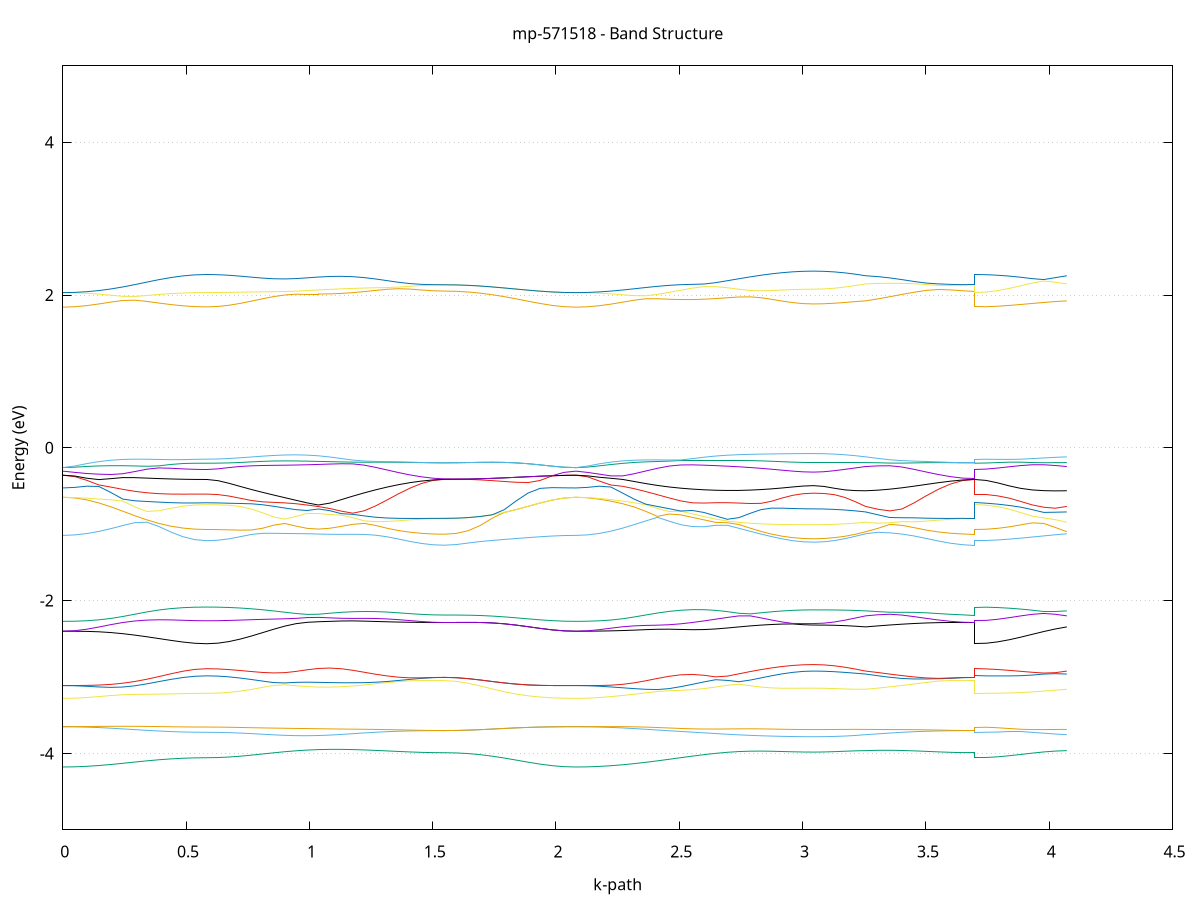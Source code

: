 set title 'mp-571518 - Band Structure'
set xlabel 'k-path'
set ylabel 'Energy (eV)'
set grid y
set yrange [-5:5]
set terminal png size 800,600
set output 'mp-571518_bands_gnuplot.png'
plot '-' using 1:2 with lines notitle, '-' using 1:2 with lines notitle, '-' using 1:2 with lines notitle, '-' using 1:2 with lines notitle, '-' using 1:2 with lines notitle, '-' using 1:2 with lines notitle, '-' using 1:2 with lines notitle, '-' using 1:2 with lines notitle, '-' using 1:2 with lines notitle, '-' using 1:2 with lines notitle, '-' using 1:2 with lines notitle, '-' using 1:2 with lines notitle, '-' using 1:2 with lines notitle, '-' using 1:2 with lines notitle, '-' using 1:2 with lines notitle, '-' using 1:2 with lines notitle, '-' using 1:2 with lines notitle, '-' using 1:2 with lines notitle, '-' using 1:2 with lines notitle, '-' using 1:2 with lines notitle, '-' using 1:2 with lines notitle, '-' using 1:2 with lines notitle, '-' using 1:2 with lines notitle, '-' using 1:2 with lines notitle, '-' using 1:2 with lines notitle, '-' using 1:2 with lines notitle, '-' using 1:2 with lines notitle, '-' using 1:2 with lines notitle, '-' using 1:2 with lines notitle, '-' using 1:2 with lines notitle, '-' using 1:2 with lines notitle, '-' using 1:2 with lines notitle, '-' using 1:2 with lines notitle, '-' using 1:2 with lines notitle, '-' using 1:2 with lines notitle, '-' using 1:2 with lines notitle, '-' using 1:2 with lines notitle, '-' using 1:2 with lines notitle, '-' using 1:2 with lines notitle, '-' using 1:2 with lines notitle, '-' using 1:2 with lines notitle, '-' using 1:2 with lines notitle, '-' using 1:2 with lines notitle, '-' using 1:2 with lines notitle, '-' using 1:2 with lines notitle, '-' using 1:2 with lines notitle, '-' using 1:2 with lines notitle, '-' using 1:2 with lines notitle, '-' using 1:2 with lines notitle, '-' using 1:2 with lines notitle, '-' using 1:2 with lines notitle, '-' using 1:2 with lines notitle, '-' using 1:2 with lines notitle, '-' using 1:2 with lines notitle
0.000000 -38.671039
0.048663 -38.671039
0.097326 -38.671039
0.145988 -38.671039
0.194651 -38.671039
0.243314 -38.671039
0.291977 -38.671039
0.340639 -38.671039
0.389302 -38.671039
0.437965 -38.671039
0.486628 -38.671039
0.535290 -38.671039
0.583953 -38.671039
0.583953 -38.671039
0.629206 -38.671039
0.674458 -38.671039
0.719711 -38.671039
0.764963 -38.671039
0.810215 -38.671039
0.855468 -38.671039
0.900720 -38.671039
0.945973 -38.671039
0.991225 -38.671039
1.036478 -38.671039
1.036478 -38.671039
1.082917 -38.671039
1.129357 -38.671039
1.175796 -38.671039
1.222236 -38.671039
1.268676 -38.671039
1.315115 -38.671039
1.361555 -38.671039
1.407994 -38.671039
1.454434 -38.671039
1.500873 -38.670939
1.547313 -38.670939
1.547313 -38.670939
1.595830 -38.670939
1.644348 -38.670939
1.692865 -38.670939
1.741383 -38.670939
1.789900 -38.671039
1.838418 -38.670939
1.886935 -38.670939
1.935453 -38.671039
1.983970 -38.671039
2.032488 -38.670939
2.081005 -38.670939
2.081005 -38.671039
2.128201 -38.671039
2.175397 -38.671039
2.222593 -38.671039
2.269790 -38.671039
2.316986 -38.671039
2.364182 -38.671039
2.411378 -38.671039
2.458574 -38.671039
2.505770 -38.671039
2.552966 -38.671039
2.600163 -38.671039
2.647359 -38.671039
2.694555 -38.671039
2.741751 -38.671039
2.788947 -38.671039
2.788947 -38.671039
2.831517 -38.671039
2.874086 -38.671039
2.916656 -38.671039
2.959225 -38.671039
3.001795 -38.671039
3.044365 -38.671039
3.044365 -38.671039
3.086601 -38.671039
3.128837 -38.671039
3.171074 -38.671039
3.213310 -38.671039
3.255547 -38.671039
3.255547 -38.671039
3.304702 -38.671039
3.353857 -38.671039
3.403012 -38.671039
3.452167 -38.671039
3.501322 -38.671039
3.550478 -38.671039
3.599633 -38.671039
3.648788 -38.670939
3.697943 -38.670939
3.697943 -38.671039
3.744637 -38.671039
3.791331 -38.671039
3.838025 -38.671039
3.884718 -38.671039
3.931412 -38.671039
3.978106 -38.671039
4.024800 -38.671039
4.071494 -38.671039
e
0.000000 -38.670939
0.048663 -38.670939
0.097326 -38.671039
0.145988 -38.671039
0.194651 -38.671039
0.243314 -38.671039
0.291977 -38.671039
0.340639 -38.671039
0.389302 -38.671039
0.437965 -38.671039
0.486628 -38.671039
0.535290 -38.671039
0.583953 -38.671039
0.583953 -38.671039
0.629206 -38.671039
0.674458 -38.671039
0.719711 -38.671039
0.764963 -38.671039
0.810215 -38.671039
0.855468 -38.671039
0.900720 -38.671039
0.945973 -38.671039
0.991225 -38.671039
1.036478 -38.671039
1.036478 -38.671039
1.082917 -38.671039
1.129357 -38.671039
1.175796 -38.671039
1.222236 -38.671039
1.268676 -38.671039
1.315115 -38.671039
1.361555 -38.671039
1.407994 -38.671039
1.454434 -38.670939
1.500873 -38.670939
1.547313 -38.670939
1.547313 -38.670939
1.595830 -38.670939
1.644348 -38.670939
1.692865 -38.670939
1.741383 -38.670939
1.789900 -38.670939
1.838418 -38.670939
1.886935 -38.670939
1.935453 -38.670939
1.983970 -38.670939
2.032488 -38.670939
2.081005 -38.670939
2.081005 -38.670939
2.128201 -38.670939
2.175397 -38.670939
2.222593 -38.671039
2.269790 -38.671039
2.316986 -38.671039
2.364182 -38.671039
2.411378 -38.671039
2.458574 -38.671039
2.505770 -38.671039
2.552966 -38.671039
2.600163 -38.671039
2.647359 -38.671039
2.694555 -38.671039
2.741751 -38.671039
2.788947 -38.671039
2.788947 -38.671039
2.831517 -38.671039
2.874086 -38.671039
2.916656 -38.671039
2.959225 -38.671039
3.001795 -38.671039
3.044365 -38.671039
3.044365 -38.671039
3.086601 -38.671039
3.128837 -38.671039
3.171074 -38.671039
3.213310 -38.671039
3.255547 -38.671039
3.255547 -38.671039
3.304702 -38.671039
3.353857 -38.671039
3.403012 -38.671039
3.452167 -38.671039
3.501322 -38.671039
3.550478 -38.671039
3.599633 -38.670939
3.648788 -38.670939
3.697943 -38.670939
3.697943 -38.671039
3.744637 -38.671039
3.791331 -38.671039
3.838025 -38.671039
3.884718 -38.671039
3.931412 -38.671039
3.978106 -38.671039
4.024800 -38.671039
4.071494 -38.671039
e
0.000000 -38.653039
0.048663 -38.653039
0.097326 -38.653039
0.145988 -38.653039
0.194651 -38.653039
0.243314 -38.653039
0.291977 -38.653039
0.340639 -38.653039
0.389302 -38.653039
0.437965 -38.653039
0.486628 -38.653039
0.535290 -38.653039
0.583953 -38.653039
0.583953 -38.653039
0.629206 -38.653039
0.674458 -38.653039
0.719711 -38.653039
0.764963 -38.653039
0.810215 -38.653039
0.855468 -38.653039
0.900720 -38.653039
0.945973 -38.653039
0.991225 -38.653039
1.036478 -38.653039
1.036478 -38.653039
1.082917 -38.653039
1.129357 -38.653039
1.175796 -38.653039
1.222236 -38.653039
1.268676 -38.653039
1.315115 -38.653039
1.361555 -38.653039
1.407994 -38.653039
1.454434 -38.653039
1.500873 -38.653039
1.547313 -38.653039
1.547313 -38.653039
1.595830 -38.653039
1.644348 -38.653039
1.692865 -38.653039
1.741383 -38.653039
1.789900 -38.653039
1.838418 -38.653039
1.886935 -38.653039
1.935453 -38.653039
1.983970 -38.653039
2.032488 -38.653039
2.081005 -38.653039
2.081005 -38.653039
2.128201 -38.653039
2.175397 -38.653039
2.222593 -38.653039
2.269790 -38.653039
2.316986 -38.653039
2.364182 -38.653039
2.411378 -38.653039
2.458574 -38.653039
2.505770 -38.653039
2.552966 -38.653039
2.600163 -38.653039
2.647359 -38.653039
2.694555 -38.653039
2.741751 -38.653039
2.788947 -38.653039
2.788947 -38.653039
2.831517 -38.653039
2.874086 -38.653039
2.916656 -38.653039
2.959225 -38.653039
3.001795 -38.653039
3.044365 -38.653039
3.044365 -38.653039
3.086601 -38.653039
3.128837 -38.653039
3.171074 -38.653039
3.213310 -38.653039
3.255547 -38.653039
3.255547 -38.653039
3.304702 -38.653039
3.353857 -38.653039
3.403012 -38.653039
3.452167 -38.653039
3.501322 -38.653039
3.550478 -38.653039
3.599633 -38.653039
3.648788 -38.653039
3.697943 -38.653039
3.697943 -38.653039
3.744637 -38.653039
3.791331 -38.653039
3.838025 -38.653039
3.884718 -38.653039
3.931412 -38.653039
3.978106 -38.653039
4.024800 -38.653039
4.071494 -38.653039
e
0.000000 -14.204839
0.048663 -14.203139
0.097326 -14.198139
0.145988 -14.190039
0.194651 -14.179339
0.243314 -14.166439
0.291977 -14.152239
0.340639 -14.137439
0.389302 -14.123139
0.437965 -14.110439
0.486628 -14.100339
0.535290 -14.093939
0.583953 -14.091639
0.583953 -14.091639
0.629206 -14.090839
0.674458 -14.088539
0.719711 -14.084839
0.764963 -14.080139
0.810215 -14.074839
0.855468 -14.069439
0.900720 -14.064539
0.945973 -14.060639
0.991225 -14.058239
1.036478 -14.057739
1.036478 -14.057739
1.082917 -14.059239
1.129357 -14.062939
1.175796 -14.068339
1.222236 -14.075139
1.268676 -14.082639
1.315115 -14.090439
1.361555 -14.097639
1.407994 -14.103939
1.454434 -14.108839
1.500873 -14.111839
1.547313 -14.112839
1.547313 -14.112839
1.595830 -14.115039
1.644348 -14.121139
1.692865 -14.130639
1.741383 -14.142439
1.789900 -14.155339
1.838418 -14.168339
1.886935 -14.180339
1.935453 -14.190539
1.983970 -14.198339
2.032488 -14.203139
2.081005 -14.204839
2.081005 -14.204839
2.128201 -14.203239
2.175397 -14.198439
2.222593 -14.190839
2.269790 -14.180639
2.316986 -14.168239
2.364182 -14.154239
2.411378 -14.139239
2.458574 -14.124039
2.505770 -14.109239
2.552966 -14.095739
2.600163 -14.083939
2.647359 -14.074439
2.694555 -14.067239
2.741751 -14.062439
2.788947 -14.059739
2.788947 -14.059739
2.831517 -14.058739
2.874086 -14.058539
2.916656 -14.058939
2.959225 -14.059539
3.001795 -14.059939
3.044365 -14.060139
3.044365 -14.060139
3.086601 -14.060139
3.128837 -14.060339
3.171074 -14.060839
3.213310 -14.061839
3.255547 -14.063739
3.255547 -14.063739
3.304702 -14.067139
3.353857 -14.072939
3.403012 -14.080239
3.452167 -14.088239
3.501322 -14.096039
3.550478 -14.102939
3.599633 -14.108339
3.648788 -14.111739
3.697943 -14.112839
3.697943 -14.091639
3.744637 -14.090839
3.791331 -14.088439
3.838025 -14.084639
3.884718 -14.079939
3.931412 -14.074839
3.978106 -14.070039
4.024800 -14.066039
4.071494 -14.063739
e
0.000000 -13.413939
0.048663 -13.414239
0.097326 -13.415139
0.145988 -13.416539
0.194651 -13.418339
0.243314 -13.420239
0.291977 -13.422139
0.340639 -13.423839
0.389302 -13.425239
0.437965 -13.426039
0.486628 -13.426539
0.535290 -13.426639
0.583953 -13.426639
0.583953 -13.426639
0.629206 -13.426839
0.674458 -13.427439
0.719711 -13.428339
0.764963 -13.429339
0.810215 -13.430239
0.855468 -13.430839
0.900720 -13.430939
0.945973 -13.430539
0.991225 -13.429539
1.036478 -13.428239
1.036478 -13.428239
1.082917 -13.426539
1.129357 -13.424739
1.175796 -13.422839
1.222236 -13.420539
1.268676 -13.417639
1.315115 -13.414039
1.361555 -13.409839
1.407994 -13.405139
1.454434 -13.400439
1.500873 -13.396839
1.547313 -13.395439
1.547313 -13.395439
1.595830 -13.395839
1.644348 -13.397039
1.692865 -13.398939
1.741383 -13.401239
1.789900 -13.403839
1.838418 -13.406439
1.886935 -13.408839
1.935453 -13.410939
1.983970 -13.412539
2.032488 -13.413539
2.081005 -13.413939
2.081005 -13.413939
2.128201 -13.414039
2.175397 -13.414539
2.222593 -13.415339
2.269790 -13.416439
2.316986 -13.417739
2.364182 -13.419239
2.411378 -13.420939
2.458574 -13.422739
2.505770 -13.424539
2.552966 -13.426339
2.600163 -13.427839
2.647359 -13.428939
2.694555 -13.429439
2.741751 -13.429439
2.788947 -13.428939
2.788947 -13.428939
2.831517 -13.428239
2.874086 -13.427539
2.916656 -13.426839
2.959225 -13.426339
3.001795 -13.426039
3.044365 -13.425939
3.044365 -13.425939
3.086601 -13.425939
3.128837 -13.426139
3.171074 -13.426139
3.213310 -13.425739
3.255547 -13.424639
3.255547 -13.424639
3.304702 -13.423639
3.353857 -13.421839
3.403012 -13.419139
3.452167 -13.415439
3.501322 -13.411039
3.550478 -13.406039
3.599633 -13.401039
3.648788 -13.397039
3.697943 -13.395439
3.697943 -13.426639
3.744637 -13.426139
3.791331 -13.424439
3.838025 -13.421739
3.884718 -13.418239
3.931412 -13.415639
3.978106 -13.419639
4.024800 -13.422739
4.071494 -13.424639
e
0.000000 -13.413939
0.048663 -13.413739
0.097326 -13.413139
0.145988 -13.412139
0.194651 -13.410739
0.243314 -13.409039
0.291977 -13.407039
0.340639 -13.404839
0.389302 -13.402639
0.437965 -13.400339
0.486628 -13.398339
0.535290 -13.396839
0.583953 -13.396339
0.583953 -13.396339
0.629206 -13.396639
0.674458 -13.397339
0.719711 -13.398339
0.764963 -13.399439
0.810215 -13.400439
0.855468 -13.401339
0.900720 -13.402039
0.945973 -13.402539
0.991225 -13.402939
1.036478 -13.403039
1.036478 -13.403039
1.082917 -13.402939
1.129357 -13.402639
1.175796 -13.401939
1.222236 -13.400939
1.268676 -13.399839
1.315115 -13.398739
1.361555 -13.397639
1.407994 -13.396739
1.454434 -13.396039
1.500873 -13.395639
1.547313 -13.395439
1.547313 -13.395439
1.595830 -13.395839
1.644348 -13.397039
1.692865 -13.398939
1.741383 -13.401239
1.789900 -13.403839
1.838418 -13.406439
1.886935 -13.408839
1.935453 -13.410939
1.983970 -13.412539
2.032488 -13.413539
2.081005 -13.413939
2.081005 -13.413939
2.128201 -13.413939
2.175397 -13.413939
2.222593 -13.413939
2.269790 -13.413739
2.316986 -13.413239
2.364182 -13.412539
2.411378 -13.411539
2.458574 -13.410339
2.505770 -13.409139
2.552966 -13.407939
2.600163 -13.407039
2.647359 -13.406139
2.694555 -13.405139
2.741751 -13.403839
2.788947 -13.401739
2.788947 -13.401739
2.831517 -13.399239
2.874086 -13.396239
2.916656 -13.392939
2.959225 -13.390039
3.001795 -13.387939
3.044365 -13.387239
3.044365 -13.387239
3.086601 -13.387839
3.128837 -13.389639
3.171074 -13.392339
3.213310 -13.395739
3.255547 -13.399439
3.255547 -13.399439
3.304702 -13.399639
3.353857 -13.399539
3.403012 -13.399039
3.452167 -13.398439
3.501322 -13.397639
3.550478 -13.396839
3.599633 -13.396139
3.648788 -13.395639
3.697943 -13.395439
3.697943 -13.396339
3.744637 -13.397539
3.791331 -13.400839
3.838025 -13.405539
3.884718 -13.410539
3.931412 -13.413839
3.978106 -13.409139
4.024800 -13.404239
4.071494 -13.399439
e
0.000000 -13.204939
0.048663 -13.204839
0.097326 -13.204939
0.145988 -13.205739
0.194651 -13.209639
0.243314 -13.220839
0.291977 -13.237139
0.340639 -13.255239
0.389302 -13.273339
0.437965 -13.289839
0.486628 -13.303439
0.535290 -13.312439
0.583953 -13.315639
0.583953 -13.315639
0.629206 -13.314639
0.674458 -13.311839
0.719711 -13.307439
0.764963 -13.301739
0.810215 -13.295139
0.855468 -13.287839
0.900720 -13.280239
0.945973 -13.272939
0.991225 -13.266439
1.036478 -13.263339
1.036478 -13.263339
1.082917 -13.262739
1.129357 -13.262239
1.175796 -13.265939
1.222236 -13.273839
1.268676 -13.283539
1.315115 -13.293939
1.361555 -13.304439
1.407994 -13.314439
1.454434 -13.322939
1.500873 -13.328939
1.547313 -13.331139
1.547313 -13.331139
1.595830 -13.328239
1.644348 -13.320139
1.692865 -13.307439
1.741383 -13.291639
1.789900 -13.274039
1.838418 -13.256139
1.886935 -13.239439
1.935453 -13.225139
1.983970 -13.214139
2.032488 -13.207239
2.081005 -13.204939
2.081005 -13.204939
2.128201 -13.204639
2.175397 -13.203939
2.222593 -13.203039
2.269790 -13.202739
2.316986 -13.209039
2.364182 -13.222439
2.411378 -13.236539
2.458574 -13.249839
2.505770 -13.261239
2.552966 -13.269639
2.600163 -13.274639
2.647359 -13.276239
2.694555 -13.275039
2.741751 -13.272839
2.788947 -13.273239
2.788947 -13.273239
2.831517 -13.277239
2.874086 -13.282539
2.916656 -13.287639
2.959225 -13.291839
3.001795 -13.294639
3.044365 -13.295639
3.044365 -13.295639
3.086601 -13.294839
3.128837 -13.292539
3.171074 -13.288939
3.213310 -13.284339
3.255547 -13.279039
3.255547 -13.279039
3.304702 -13.273839
3.353857 -13.273939
3.403012 -13.281139
3.452167 -13.291239
3.501322 -13.302139
3.550478 -13.312739
3.599633 -13.322039
3.648788 -13.328639
3.697943 -13.331139
3.697943 -13.315639
3.744637 -13.314039
3.791331 -13.309739
3.838025 -13.303439
3.884718 -13.296139
3.931412 -13.288739
3.978106 -13.282339
4.024800 -13.278639
4.071494 -13.279039
e
0.000000 -13.167539
0.048663 -13.169539
0.097326 -13.175139
0.145988 -13.183739
0.194651 -13.192539
0.243314 -13.196939
0.291977 -13.198539
0.340639 -13.199939
0.389302 -13.201439
0.437965 -13.203039
0.486628 -13.204439
0.535290 -13.205539
0.583953 -13.205839
0.583953 -13.205839
0.629206 -13.206439
0.674458 -13.208339
0.719711 -13.211939
0.764963 -13.217339
0.810215 -13.224639
0.855468 -13.233139
0.900720 -13.241939
0.945973 -13.249739
0.991225 -13.255339
1.036478 -13.256339
1.036478 -13.256339
1.082917 -13.254239
1.129357 -13.253239
1.175796 -13.249039
1.222236 -13.240939
1.268676 -13.230839
1.315115 -13.220139
1.361555 -13.209839
1.407994 -13.200839
1.454434 -13.193939
1.500873 -13.189539
1.547313 -13.188039
1.547313 -13.188039
1.595830 -13.187539
1.644348 -13.186239
1.692865 -13.184239
1.741383 -13.181639
1.789900 -13.178839
1.838418 -13.175939
1.886935 -13.173239
1.935453 -13.170839
1.983970 -13.169039
2.032488 -13.167939
2.081005 -13.167539
2.081005 -13.167539
2.128201 -13.169339
2.175397 -13.174539
2.222593 -13.182739
2.269790 -13.193039
2.316986 -13.198939
2.364182 -13.200139
2.411378 -13.202739
2.458574 -13.207539
2.505770 -13.214039
2.552966 -13.221539
2.600163 -13.229539
2.647359 -13.237639
2.694555 -13.245439
2.741751 -13.251639
2.788947 -13.253539
2.788947 -13.253539
2.831517 -13.250639
2.874086 -13.246039
2.916656 -13.241639
2.959225 -13.238239
3.001795 -13.236239
3.044365 -13.235639
3.044365 -13.235639
3.086601 -13.235039
3.128837 -13.233739
3.171074 -13.233439
3.213310 -13.236539
3.255547 -13.241539
3.255547 -13.241539
3.304702 -13.246439
3.353857 -13.244839
3.403012 -13.235839
3.452167 -13.224139
3.501322 -13.212639
3.550478 -13.202439
3.599633 -13.194639
3.648788 -13.189739
3.697943 -13.188039
3.697943 -13.205839
3.744637 -13.206839
3.791331 -13.209739
3.838025 -13.214539
3.884718 -13.220939
3.931412 -13.228539
3.978106 -13.235939
4.024800 -13.241039
4.071494 -13.241539
e
0.000000 -13.167539
0.048663 -13.167839
0.097326 -13.168739
0.145988 -13.170139
0.194651 -13.171839
0.243314 -13.173639
0.291977 -13.175039
0.340639 -13.176039
0.389302 -13.176339
0.437965 -13.176339
0.486628 -13.176139
0.535290 -13.175939
0.583953 -13.175839
0.583953 -13.175839
0.629206 -13.176839
0.674458 -13.179539
0.719711 -13.183539
0.764963 -13.188139
0.810215 -13.192739
0.855468 -13.197339
0.900720 -13.202039
0.945973 -13.206939
0.991225 -13.211939
1.036478 -13.216339
1.036478 -13.216339
1.082917 -13.219139
1.129357 -13.218639
1.175796 -13.215239
1.222236 -13.210339
1.268676 -13.205139
1.315115 -13.200339
1.361555 -13.196039
1.407994 -13.192639
1.454434 -13.190039
1.500873 -13.188539
1.547313 -13.188039
1.547313 -13.188039
1.595830 -13.187539
1.644348 -13.186239
1.692865 -13.184239
1.741383 -13.181639
1.789900 -13.178839
1.838418 -13.175939
1.886935 -13.173239
1.935453 -13.170839
1.983970 -13.169039
2.032488 -13.167939
2.081005 -13.167539
2.081005 -13.167539
2.128201 -13.168039
2.175397 -13.169539
2.222593 -13.172039
2.269790 -13.175339
2.316986 -13.179039
2.364182 -13.182739
2.411378 -13.185539
2.458574 -13.187339
2.505770 -13.188539
2.552966 -13.190039
2.600163 -13.192139
2.647359 -13.194939
2.694555 -13.198339
2.741751 -13.202339
2.788947 -13.206639
2.788947 -13.206639
2.831517 -13.210439
2.874086 -13.214039
2.916656 -13.217039
2.959225 -13.219139
3.001795 -13.220239
3.044365 -13.220539
3.044365 -13.220539
3.086601 -13.221139
3.128837 -13.222639
3.171074 -13.223139
3.213310 -13.220439
3.255547 -13.215639
3.255547 -13.215639
3.304702 -13.212839
3.353857 -13.209139
3.403012 -13.204939
3.452167 -13.200639
3.501322 -13.196539
3.550478 -13.193039
3.599633 -13.190339
3.648788 -13.188639
3.697943 -13.188039
3.697943 -13.175839
3.744637 -13.176939
3.791331 -13.180139
3.838025 -13.185039
3.884718 -13.191039
3.931412 -13.197539
3.978106 -13.204039
4.024800 -13.210239
4.071494 -13.215639
e
0.000000 -4.178139
0.048663 -4.175839
0.097326 -4.169339
0.145988 -4.158839
0.194651 -4.145339
0.243314 -4.129839
0.291977 -4.113539
0.340639 -4.097739
0.389302 -4.083639
0.437965 -4.072039
0.486628 -4.063639
0.535290 -4.058539
0.583953 -4.056839
0.583953 -4.056839
0.629206 -4.054439
0.674458 -4.047439
0.719711 -4.036639
0.764963 -4.022939
0.810215 -4.007739
0.855468 -3.992339
0.900720 -3.978039
0.945973 -3.965939
0.991225 -3.956639
1.036478 -3.950439
1.036478 -3.950439
1.082917 -3.947439
1.129357 -3.947539
1.175796 -3.950139
1.222236 -3.954739
1.268676 -3.960739
1.315115 -3.967639
1.361555 -3.974639
1.407994 -3.981239
1.454434 -3.986539
1.500873 -3.990039
1.547313 -3.991239
1.547313 -3.991239
1.595830 -3.994039
1.644348 -4.002539
1.692865 -4.016839
1.741383 -4.036439
1.789900 -4.060739
1.838418 -4.087739
1.886935 -4.115339
1.935453 -4.140439
1.983970 -4.160639
2.032488 -4.173639
2.081005 -4.178139
2.081005 -4.178139
2.128201 -4.176239
2.175397 -4.170639
2.222593 -4.161439
2.269790 -4.149139
2.316986 -4.134139
2.364182 -4.116739
2.411378 -4.097539
2.458574 -4.077239
2.505770 -4.056339
2.552966 -4.035839
2.600163 -4.016439
2.647359 -3.999439
2.694555 -3.985639
2.741751 -3.976039
2.788947 -3.970939
2.788947 -3.970939
2.831517 -3.970139
2.874086 -3.971939
2.916656 -3.975439
2.959225 -3.979139
3.001795 -3.981939
3.044365 -3.983039
3.044365 -3.983039
3.086601 -3.981439
3.128837 -3.977339
3.171074 -3.971839
3.213310 -3.966739
3.255547 -3.963739
3.255547 -3.963739
3.304702 -3.959839
3.353857 -3.959239
3.403012 -3.961839
3.452167 -3.966939
3.501322 -3.973439
3.550478 -3.980239
3.599633 -3.986039
3.648788 -3.989839
3.697943 -3.991239
3.697943 -4.056839
3.744637 -4.053739
3.791331 -4.044639
3.838025 -4.030739
3.884718 -4.013939
3.931412 -3.996539
3.978106 -3.980939
4.024800 -3.969639
4.071494 -3.963739
e
0.000000 -3.650639
0.048663 -3.651939
0.097326 -3.655939
0.145988 -3.662139
0.194651 -3.670139
0.243314 -3.679339
0.291977 -3.688939
0.340639 -3.698439
0.389302 -3.707039
0.437965 -3.714239
0.486628 -3.719639
0.535290 -3.722939
0.583953 -3.724139
0.583953 -3.724139
0.629206 -3.725139
0.674458 -3.728439
0.719711 -3.733839
0.764963 -3.741039
0.810215 -3.749239
0.855468 -3.757239
0.900720 -3.763739
0.945973 -3.767739
0.991225 -3.768639
1.036478 -3.766139
1.036478 -3.766139
1.082917 -3.760339
1.129357 -3.751939
1.175796 -3.742139
1.222236 -3.732139
1.268676 -3.723039
1.315115 -3.715639
1.361555 -3.709939
1.407994 -3.705939
1.454434 -3.703239
1.500873 -3.701639
1.547313 -3.701139
1.547313 -3.701139
1.595830 -3.699739
1.644348 -3.695639
1.692865 -3.689339
1.741383 -3.681639
1.789900 -3.673539
1.838418 -3.666039
1.886935 -3.659839
1.935453 -3.655339
1.983970 -3.652539
2.032488 -3.651039
2.081005 -3.650639
2.081005 -3.650639
2.128201 -3.651639
2.175397 -3.654839
2.222593 -3.659939
2.269790 -3.666839
2.316986 -3.675139
2.364182 -3.684439
2.411378 -3.694139
2.458574 -3.703639
2.505770 -3.712839
2.552966 -3.721839
2.600163 -3.730939
2.647359 -3.740239
2.694555 -3.749339
2.741751 -3.757439
2.788947 -3.764239
2.788947 -3.764239
2.831517 -3.769339
2.874086 -3.773439
2.916656 -3.776839
2.959225 -3.779439
3.001795 -3.781139
3.044365 -3.781739
3.044365 -3.781739
3.086601 -3.780939
3.128837 -3.778139
3.171074 -3.773139
3.213310 -3.765539
3.255547 -3.754939
3.255547 -3.754939
3.304702 -3.744539
3.353857 -3.733739
3.403012 -3.723939
3.452167 -3.716139
3.501322 -3.710439
3.550478 -3.706339
3.599633 -3.703439
3.648788 -3.701739
3.697943 -3.701139
3.697943 -3.724139
3.744637 -3.723139
3.791331 -3.720739
3.838025 -3.718039
3.884718 -3.718039
3.931412 -3.724539
3.978106 -3.735639
4.024800 -3.746539
4.071494 -3.754939
e
0.000000 -3.650639
0.048663 -3.650039
0.097326 -3.648739
0.145988 -3.646939
0.194651 -3.645539
0.243314 -3.644939
0.291977 -3.645439
0.340639 -3.646939
0.389302 -3.649139
0.437965 -3.651439
0.486628 -3.653439
0.535290 -3.654739
0.583953 -3.655239
0.583953 -3.655239
0.629206 -3.655939
0.674458 -3.658039
0.719711 -3.660839
0.764963 -3.663739
0.810215 -3.666439
0.855468 -3.668839
0.900720 -3.671039
0.945973 -3.673239
0.991225 -3.675239
1.036478 -3.677339
1.036478 -3.677339
1.082917 -3.679439
1.129357 -3.681339
1.175796 -3.683039
1.222236 -3.684639
1.268676 -3.686439
1.315115 -3.688539
1.361555 -3.691439
1.407994 -3.694739
1.454434 -3.697939
1.500873 -3.700339
1.547313 -3.701139
1.547313 -3.701139
1.595830 -3.699739
1.644348 -3.695639
1.692865 -3.689339
1.741383 -3.681639
1.789900 -3.673539
1.838418 -3.666039
1.886935 -3.659839
1.935453 -3.655339
1.983970 -3.652539
2.032488 -3.651039
2.081005 -3.650639
2.081005 -3.650639
2.128201 -3.650339
2.175397 -3.649739
2.222593 -3.649439
2.269790 -3.650139
2.316986 -3.652239
2.364182 -3.656139
2.411378 -3.661439
2.458574 -3.667539
2.505770 -3.673639
2.552966 -3.678439
2.600163 -3.681139
2.647359 -3.681539
2.694555 -3.680339
2.741751 -3.678839
2.788947 -3.678339
2.788947 -3.678339
2.831517 -3.679339
2.874086 -3.681439
2.916656 -3.684039
2.959225 -3.686339
3.001795 -3.687839
3.044365 -3.688339
3.044365 -3.688339
3.086601 -3.688039
3.128837 -3.687239
3.171074 -3.686239
3.213310 -3.685739
3.255547 -3.686139
3.255547 -3.686139
3.304702 -3.687039
3.353857 -3.687739
3.403012 -3.688339
3.452167 -3.689439
3.501322 -3.691439
3.550478 -3.694439
3.599633 -3.697639
3.648788 -3.700239
3.697943 -3.701139
3.697943 -3.655239
3.744637 -3.657739
3.791331 -3.664639
3.838025 -3.674539
3.884718 -3.683939
3.931412 -3.688239
3.978106 -3.688039
4.024800 -3.686939
4.071494 -3.686139
e
0.000000 -3.279639
0.048663 -3.276839
0.097326 -3.268639
0.145988 -3.256339
0.194651 -3.242739
0.243314 -3.232239
0.291977 -3.227439
0.340639 -3.225839
0.389302 -3.224339
0.437965 -3.221439
0.486628 -3.217839
0.535290 -3.214839
0.583953 -3.213639
0.583953 -3.213739
0.629206 -3.210539
0.674458 -3.201039
0.719711 -3.184939
0.764963 -3.162639
0.810215 -3.136039
0.855468 -3.110039
0.900720 -3.102339
0.945973 -3.114939
0.991225 -3.125939
1.036478 -3.131939
1.036478 -3.131939
1.082917 -3.132439
1.129357 -3.127439
1.175796 -3.117539
1.222236 -3.104039
1.268676 -3.088539
1.315115 -3.073039
1.361555 -3.059539
1.407994 -3.049539
1.454434 -3.046039
1.500873 -3.046639
1.547313 -3.047239
1.547313 -3.047239
1.595830 -3.056539
1.644348 -3.081839
1.692865 -3.117339
1.741383 -3.156139
1.789900 -3.192439
1.838418 -3.222839
1.886935 -3.246039
1.935453 -3.262139
1.983970 -3.272439
2.032488 -3.277939
2.081005 -3.279639
2.081005 -3.279639
2.128201 -3.276839
2.175397 -3.268939
2.222593 -3.256839
2.269790 -3.242039
2.316986 -3.225739
2.364182 -3.207839
2.411378 -3.189639
2.458574 -3.179739
2.505770 -3.174739
2.552966 -3.166039
2.600163 -3.151739
2.647359 -3.132039
2.694555 -3.108639
2.741751 -3.094539
2.788947 -3.114439
2.788947 -3.114439
2.831517 -3.131939
2.874086 -3.142539
2.916656 -3.146939
2.959225 -3.147439
3.001795 -3.146539
3.044365 -3.146039
3.044365 -3.146039
3.086601 -3.147539
3.128837 -3.151539
3.171074 -3.156339
3.213310 -3.159839
3.255547 -3.160539
3.255547 -3.160539
3.304702 -3.145839
3.353857 -3.129039
3.403012 -3.110539
3.452167 -3.090939
3.501322 -3.071039
3.550478 -3.054039
3.599633 -3.046439
3.648788 -3.046639
3.697943 -3.047239
3.697943 -3.213639
3.744637 -3.213439
3.791331 -3.212439
3.838025 -3.209639
3.884718 -3.204139
3.931412 -3.195539
3.978106 -3.184439
4.024800 -3.172139
4.071494 -3.160539
e
0.000000 -3.111939
0.048663 -3.114739
0.097326 -3.121839
0.145988 -3.130439
0.194651 -3.135639
0.243314 -3.131539
0.291977 -3.115139
0.340639 -3.089639
0.389302 -3.060239
0.437965 -3.031439
0.486628 -3.007039
0.535290 -2.990539
0.583953 -2.984739
0.583953 -2.984739
0.629206 -2.988239
0.674458 -2.998339
0.719711 -3.013739
0.764963 -3.032839
0.810215 -3.053539
0.855468 -3.072939
0.900720 -3.077839
0.945973 -3.069839
0.991225 -3.067939
1.036478 -3.070039
1.036478 -3.070039
1.082917 -3.073139
1.129357 -3.075439
1.175796 -3.075939
1.222236 -3.073939
1.268676 -3.068539
1.315115 -3.058839
1.361555 -3.045439
1.407994 -3.031039
1.454434 -3.018139
1.500873 -3.008639
1.547313 -3.005039
1.547313 -3.005039
1.595830 -3.009439
1.644348 -3.021739
1.692865 -3.039239
1.741383 -3.058939
1.789900 -3.077639
1.838418 -3.093039
1.886935 -3.103639
1.935453 -3.109539
1.983970 -3.111739
2.032488 -3.112039
2.081005 -3.111939
2.081005 -3.111939
2.128201 -3.114239
2.175397 -3.120739
2.222593 -3.130239
2.269790 -3.141139
2.316986 -3.152039
2.364182 -3.160939
2.411378 -3.164339
2.458574 -3.152039
2.505770 -3.126339
2.552966 -3.096039
2.600163 -3.064139
2.647359 -3.035639
2.694555 -3.044439
2.741751 -3.062039
2.788947 -3.039539
2.788947 -3.039539
2.831517 -3.011539
2.874086 -2.984039
2.916656 -2.959339
2.959225 -2.939639
3.001795 -2.926839
3.044365 -2.922439
3.044365 -2.922439
3.086601 -2.924539
3.128837 -2.930539
3.171074 -2.939539
3.213310 -2.950339
3.255547 -2.961439
3.255547 -2.961439
3.304702 -2.983239
3.353857 -3.003839
3.403012 -3.018939
3.452167 -3.026139
3.501322 -3.025939
3.550478 -3.022339
3.599633 -3.017739
3.648788 -3.008939
3.697943 -3.005039
3.697943 -2.984739
3.744637 -2.985239
3.791331 -2.986139
3.838025 -2.985939
3.884718 -2.982739
3.931412 -2.974939
3.978106 -2.961639
4.024800 -2.956339
4.071494 -2.961439
e
0.000000 -3.111939
0.048663 -3.111639
0.097326 -3.109939
0.145988 -3.105639
0.194651 -3.096739
0.243314 -3.081439
0.291977 -3.058939
0.340639 -3.029439
0.389302 -2.994839
0.437965 -2.958339
0.486628 -2.924839
0.535290 -2.900539
0.583953 -2.891439
0.583953 -2.891439
0.629206 -2.894439
0.674458 -2.903039
0.719711 -2.915239
0.764963 -2.928739
0.810215 -2.940539
0.855468 -2.946839
0.900720 -2.942839
0.945973 -2.926839
0.991225 -2.905339
1.036478 -2.888339
1.036478 -2.888339
1.082917 -2.883039
1.129357 -2.891939
1.175796 -2.912039
1.222236 -2.937739
1.268676 -2.963739
1.315115 -2.986139
1.361555 -3.002639
1.407994 -3.011139
1.454434 -3.010739
1.500873 -3.006839
1.547313 -3.005039
1.547313 -3.005039
1.595830 -3.009439
1.644348 -3.021739
1.692865 -3.039239
1.741383 -3.058939
1.789900 -3.077639
1.838418 -3.093039
1.886935 -3.103639
1.935453 -3.109539
1.983970 -3.111739
2.032488 -3.112039
2.081005 -3.111939
2.081005 -3.111939
2.128201 -3.112039
2.175397 -3.111439
2.222593 -3.107239
2.269790 -3.096239
2.316986 -3.076539
2.364182 -3.049339
2.411378 -3.018839
2.458574 -2.990739
2.505770 -2.971439
2.552966 -2.966439
2.600163 -2.977539
2.647359 -2.998239
2.694555 -2.988539
2.741751 -2.958339
2.788947 -2.928139
2.788947 -2.928139
2.831517 -2.903139
2.874086 -2.881139
2.916656 -2.862739
2.959225 -2.848939
3.001795 -2.840339
3.044365 -2.837339
3.044365 -2.837339
3.086601 -2.841439
3.128837 -2.853339
3.171074 -2.871839
3.213310 -2.895439
3.255547 -2.922539
3.255547 -2.922539
3.304702 -2.941239
3.353857 -2.961939
3.403012 -2.981839
3.452167 -2.999139
3.501322 -3.012439
3.550478 -3.018139
3.599633 -3.012639
3.648788 -3.007139
3.697943 -3.005039
3.697943 -2.891439
3.744637 -2.894239
3.791331 -2.902039
3.838025 -2.913239
3.884718 -2.925839
3.931412 -2.938139
3.978106 -2.948539
4.024800 -2.943339
4.071494 -2.922539
e
0.000000 -2.400739
0.048663 -2.401039
0.097326 -2.402939
0.145988 -2.408239
0.194651 -2.418239
0.243314 -2.432939
0.291977 -2.451639
0.340639 -2.473239
0.389302 -2.496639
0.437965 -2.520439
0.486628 -2.542239
0.535290 -2.558339
0.583953 -2.564539
0.583953 -2.564539
0.629206 -2.557139
0.674458 -2.535939
0.719711 -2.503639
0.764963 -2.463539
0.810215 -2.419339
0.855468 -2.374639
0.900720 -2.333639
0.945973 -2.301839
0.991225 -2.284139
1.036478 -2.276739
1.036478 -2.276739
1.082917 -2.271639
1.129357 -2.266939
1.175796 -2.265639
1.222236 -2.268539
1.268676 -2.273039
1.315115 -2.277339
1.361555 -2.280939
1.407994 -2.283539
1.454434 -2.285339
1.500873 -2.286339
1.547313 -2.286739
1.547313 -2.286739
1.595830 -2.286139
1.644348 -2.285339
1.692865 -2.286439
1.741383 -2.292039
1.789900 -2.303539
1.838418 -2.320639
1.886935 -2.341639
1.935453 -2.363539
1.983970 -2.382839
2.032488 -2.396039
2.081005 -2.400739
2.081005 -2.400739
2.128201 -2.400239
2.175397 -2.398739
2.222593 -2.396039
2.269790 -2.391939
2.316986 -2.386539
2.364182 -2.380239
2.411378 -2.375039
2.458574 -2.374139
2.505770 -2.377639
2.552966 -2.380939
2.600163 -2.379139
2.647359 -2.371139
2.694555 -2.358639
2.741751 -2.344439
2.788947 -2.330939
2.788947 -2.330939
2.831517 -2.320739
2.874086 -2.312739
2.916656 -2.307239
2.959225 -2.305339
3.001795 -2.315339
3.044365 -2.320039
3.044365 -2.320039
3.086601 -2.320439
3.128837 -2.322839
3.171074 -2.327639
3.213310 -2.334839
3.255547 -2.344039
3.255547 -2.344039
3.304702 -2.331239
3.353857 -2.319239
3.403012 -2.308639
3.452167 -2.299739
3.501322 -2.292739
3.550478 -2.288339
3.599633 -2.286439
3.648788 -2.286439
3.697943 -2.286739
3.697943 -2.564539
3.744637 -2.558139
3.791331 -2.539939
3.838025 -2.512339
3.884718 -2.478339
3.931412 -2.441339
3.978106 -2.404739
4.024800 -2.371439
4.071494 -2.344039
e
0.000000 -2.400739
0.048663 -2.393839
0.097326 -2.374339
0.145988 -2.346039
0.194651 -2.314639
0.243314 -2.286739
0.291977 -2.266739
0.340639 -2.255139
0.389302 -2.251039
0.437965 -2.252639
0.486628 -2.257339
0.535290 -2.261939
0.583953 -2.263839
0.583953 -2.263839
0.629206 -2.262739
0.674458 -2.259539
0.719711 -2.255139
0.764963 -2.250139
0.810215 -2.245639
0.855468 -2.241839
0.900720 -2.238139
0.945973 -2.232139
0.991225 -2.222439
1.036478 -2.219539
1.036478 -2.219539
1.082917 -2.225739
1.129357 -2.231539
1.175796 -2.233039
1.222236 -2.232339
1.268676 -2.234039
1.315115 -2.239939
1.361555 -2.249539
1.407994 -2.261639
1.454434 -2.273839
1.500873 -2.283239
1.547313 -2.286739
1.547313 -2.286739
1.595830 -2.286139
1.644348 -2.285339
1.692865 -2.286439
1.741383 -2.292039
1.789900 -2.303439
1.838418 -2.320639
1.886935 -2.341639
1.935453 -2.363539
1.983970 -2.382839
2.032488 -2.396039
2.081005 -2.400739
2.081005 -2.400739
2.128201 -2.395239
2.175397 -2.380339
2.222593 -2.360839
2.269790 -2.342739
2.316986 -2.330639
2.364182 -2.324739
2.411378 -2.321639
2.458574 -2.315939
2.505770 -2.303839
2.552966 -2.286339
2.600163 -2.265539
2.647359 -2.243039
2.694555 -2.220539
2.741751 -2.199939
2.788947 -2.200539
2.788947 -2.200539
2.831517 -2.226339
2.874086 -2.253939
2.916656 -2.279439
2.959225 -2.298739
3.001795 -2.300639
3.044365 -2.300139
3.044365 -2.300139
3.086601 -2.295139
3.128837 -2.279939
3.171074 -2.256539
3.213310 -2.228539
3.255547 -2.199739
3.255547 -2.199739
3.304702 -2.185339
3.353857 -2.178639
3.403012 -2.189439
3.452167 -2.209839
3.501322 -2.232339
3.550478 -2.253639
3.599633 -2.271139
3.648788 -2.282739
3.697943 -2.286739
3.697943 -2.263839
3.744637 -2.258639
3.791331 -2.244139
3.838025 -2.223339
3.884718 -2.200239
3.931412 -2.179539
3.978106 -2.168439
4.024800 -2.178839
4.071494 -2.199739
e
0.000000 -2.271539
0.048663 -2.269739
0.097326 -2.263539
0.145988 -2.251739
0.194651 -2.233339
0.243314 -2.208039
0.291977 -2.178139
0.340639 -2.148439
0.389302 -2.123239
0.437965 -2.104639
0.486628 -2.092639
0.535290 -2.086339
0.583953 -2.084439
0.583953 -2.084439
0.629206 -2.085739
0.674458 -2.090039
0.719711 -2.097139
0.764963 -2.107139
0.810215 -2.119939
0.855468 -2.135339
0.900720 -2.152239
0.945973 -2.168739
0.991225 -2.180439
1.036478 -2.178139
1.036478 -2.178139
1.082917 -2.165239
1.129357 -2.153339
1.175796 -2.145639
1.222236 -2.142439
1.268676 -2.143939
1.315115 -2.150039
1.361555 -2.159739
1.407994 -2.170639
1.454434 -2.180239
1.500873 -2.186639
1.547313 -2.188839
1.547313 -2.188839
1.595830 -2.189239
1.644348 -2.190939
1.692865 -2.195039
1.741383 -2.202439
1.789900 -2.212839
1.838418 -2.225439
1.886935 -2.238939
1.935453 -2.251739
1.983970 -2.262239
2.032488 -2.269139
2.081005 -2.271539
2.081005 -2.271539
2.128201 -2.269939
2.175397 -2.264539
2.222593 -2.254339
2.269790 -2.237639
2.316986 -2.214439
2.364182 -2.188039
2.411378 -2.162639
2.458574 -2.141339
2.505770 -2.126239
2.552966 -2.118439
2.600163 -2.118739
2.647359 -2.127439
2.694555 -2.143939
2.741751 -2.165939
2.788947 -2.173539
2.788947 -2.173539
2.831517 -2.159539
2.874086 -2.146339
2.916656 -2.135539
2.959225 -2.127639
3.001795 -2.122839
3.044365 -2.121239
3.044365 -2.121239
3.086601 -2.121639
3.128837 -2.122739
3.171074 -2.124939
3.213310 -2.128639
3.255547 -2.134439
3.255547 -2.134439
3.304702 -2.143639
3.353857 -2.152439
3.403012 -2.153039
3.452167 -2.153939
3.501322 -2.159939
3.550478 -2.169539
3.599633 -2.179339
3.648788 -2.186339
3.697943 -2.188839
3.697943 -2.084439
3.744637 -2.086039
3.791331 -2.090939
3.838025 -2.099239
3.884718 -2.110939
3.931412 -2.125339
3.978106 -2.137839
4.024800 -2.137839
4.071494 -2.134439
e
0.000000 -1.146039
0.048663 -1.140039
0.097326 -1.122439
0.145988 -1.094439
0.194651 -1.058239
0.243314 -1.017339
0.291977 -0.979839
0.340639 -0.973439
0.389302 -1.029339
0.437965 -1.101939
0.486628 -1.162639
0.535290 -1.202039
0.583953 -1.215639
0.583953 -1.215639
0.629206 -1.209239
0.674458 -1.191039
0.719711 -1.163439
0.764963 -1.133639
0.810215 -1.118739
0.855468 -1.118539
0.900720 -1.121139
0.945973 -1.122939
0.991225 -1.124739
1.036478 -1.128339
1.036478 -1.128339
1.082917 -1.132039
1.129357 -1.132639
1.175796 -1.131639
1.222236 -1.133539
1.268676 -1.143639
1.315115 -1.164639
1.361555 -1.194139
1.407994 -1.225239
1.454434 -1.251639
1.500873 -1.268939
1.547313 -1.274939
1.547313 -1.274939
1.595830 -1.266039
1.644348 -1.246039
1.692865 -1.226939
1.741383 -1.212139
1.789900 -1.199539
1.838418 -1.187339
1.886935 -1.175339
1.935453 -1.164039
1.983970 -1.154639
2.032488 -1.148339
2.081005 -1.146039
2.081005 -1.146039
2.128201 -1.139639
2.175397 -1.120739
2.222593 -1.090639
2.269790 -1.051439
2.316986 -1.005839
2.364182 -0.957039
2.411378 -0.909539
2.458574 -0.959839
2.505770 -1.005639
2.552966 -1.030739
2.600163 -1.033239
2.647359 -1.014339
2.694555 -1.013739
2.741751 -1.053339
2.788947 -1.093639
2.788947 -1.093639
2.831517 -1.128939
2.874086 -1.162039
2.916656 -1.191439
2.959225 -1.214839
3.001795 -1.229939
3.044365 -1.235039
3.044365 -1.235039
3.086601 -1.229739
3.128837 -1.213939
3.171074 -1.189239
3.213310 -1.158139
3.255547 -1.125139
3.255547 -1.125139
3.304702 -1.105439
3.353857 -1.113239
3.403012 -1.129039
3.452167 -1.154039
3.501322 -1.186139
3.550478 -1.219939
3.599633 -1.248939
3.648788 -1.268239
3.697943 -1.274939
3.697943 -1.215639
3.744637 -1.213139
3.791331 -1.205939
3.838025 -1.195239
3.884718 -1.182139
3.931412 -1.167839
3.978106 -1.153039
4.024800 -1.138239
4.071494 -1.125139
e
0.000000 -0.647139
0.048663 -0.656139
0.097326 -0.681439
0.145988 -0.721139
0.194651 -0.772139
0.243314 -0.829839
0.291977 -0.888439
0.340639 -0.942739
0.389302 -0.989339
0.437965 -1.025339
0.486628 -1.050139
0.535290 -1.064439
0.583953 -1.069039
0.583953 -1.069039
0.629206 -1.070439
0.674458 -1.073839
0.719711 -1.077539
0.764963 -1.075639
0.810215 -1.052639
0.855468 -1.012039
0.900720 -0.990339
0.945973 -1.024739
0.991225 -1.054339
1.036478 -1.063739
1.036478 -1.063739
1.082917 -1.052739
1.129357 -1.028339
1.175796 -1.001439
1.222236 -0.989539
1.268676 -1.016039
1.315115 -1.053139
1.361555 -1.082839
1.407994 -1.104539
1.454434 -1.119239
1.500873 -1.127839
1.547313 -1.130639
1.547313 -1.130639
1.595830 -1.120239
1.644348 -1.084339
1.692865 -1.016539
1.741383 -0.921439
1.789900 -0.846239
1.838418 -0.808339
1.886935 -0.765739
1.935453 -0.722539
1.983970 -0.684139
2.032488 -0.657039
2.081005 -0.647139
2.081005 -0.647139
2.128201 -0.654239
2.175397 -0.672439
2.222593 -0.698039
2.269790 -0.731139
2.316986 -0.774339
2.364182 -0.831639
2.411378 -0.897439
2.458574 -0.866739
2.505770 -0.877039
2.552966 -0.910839
2.600163 -0.943139
2.647359 -0.975939
2.694555 -0.980639
2.741751 -1.004039
2.788947 -1.053039
2.788947 -1.053039
2.831517 -1.094439
2.874086 -1.129539
2.916656 -1.156539
2.959225 -1.175539
3.001795 -1.186739
3.044365 -1.190439
3.044365 -1.190439
3.086601 -1.186839
3.128837 -1.176039
3.171074 -1.158139
3.213310 -1.132539
3.255547 -1.098439
3.255547 -1.098439
3.304702 -1.054839
3.353857 -1.002239
3.403012 -1.014739
3.452167 -1.044839
3.501322 -1.076739
3.550478 -1.101239
3.599633 -1.117839
3.648788 -1.127539
3.697943 -1.130639
3.697943 -1.069039
3.744637 -1.065339
3.791331 -1.053839
3.838025 -1.034539
3.884718 -1.008439
3.931412 -0.982139
3.978106 -0.990139
4.024800 -1.042439
4.071494 -1.098439
e
0.000000 -0.647139
0.048663 -0.650739
0.097326 -0.659439
0.145988 -0.669939
0.194651 -0.680339
0.243314 -0.695939
0.291977 -0.773839
0.340639 -0.832439
0.389302 -0.824139
0.437965 -0.792339
0.486628 -0.764139
0.535290 -0.748539
0.583953 -0.744939
0.583953 -0.744939
0.629206 -0.746039
0.674458 -0.751639
0.719711 -0.768039
0.764963 -0.801039
0.810215 -0.850139
0.855468 -0.905339
0.900720 -0.933839
0.945973 -0.896639
0.991225 -0.858539
1.036478 -0.860639
1.036478 -0.860639
1.082917 -0.873339
1.129357 -0.881739
1.175796 -0.913739
1.222236 -0.955539
1.268676 -0.967239
1.315115 -0.963239
1.361555 -0.954739
1.407994 -0.943839
1.454434 -0.933439
1.500873 -0.925939
1.547313 -0.923239
1.547313 -0.923239
1.595830 -0.920939
1.644348 -0.913239
1.692865 -0.898939
1.741383 -0.876739
1.789900 -0.846239
1.838418 -0.808339
1.886935 -0.765739
1.935453 -0.722539
1.983970 -0.684139
2.032488 -0.657039
2.081005 -0.647139
2.081005 -0.647139
2.128201 -0.651039
2.175397 -0.661939
2.222593 -0.678139
2.269790 -0.697439
2.316986 -0.718939
2.364182 -0.744939
2.411378 -0.792839
2.458574 -0.833839
2.505770 -0.830739
2.552966 -0.864239
2.600163 -0.899939
2.647359 -0.932739
2.694555 -0.958939
2.741751 -0.975339
2.788947 -0.987639
2.788947 -0.987639
2.831517 -0.995139
2.874086 -1.000139
2.916656 -1.003339
2.959225 -1.005339
3.001795 -1.006339
3.044365 -1.006639
3.044365 -1.006639
3.086601 -1.005339
3.128837 -1.001539
3.171074 -0.994839
3.213310 -0.985439
3.255547 -0.973439
3.255547 -0.973439
3.304702 -0.986839
3.353857 -0.980839
3.403012 -0.966539
3.452167 -0.968139
3.501322 -0.959039
3.550478 -0.946539
3.599633 -0.934739
3.648788 -0.926339
3.697943 -0.923239
3.697943 -0.744939
3.744637 -0.750539
3.791331 -0.769539
3.838025 -0.803139
3.884718 -0.847339
3.931412 -0.893639
3.978106 -0.917439
4.024800 -0.940539
4.071494 -0.973439
e
0.000000 -0.525239
0.048663 -0.517839
0.097326 -0.502039
0.145988 -0.505839
0.194651 -0.584039
0.243314 -0.671139
0.291977 -0.693539
0.340639 -0.702239
0.389302 -0.710439
0.437965 -0.717639
0.486628 -0.722139
0.535290 -0.721539
0.583953 -0.719439
0.583953 -0.719439
0.629206 -0.721139
0.674458 -0.725239
0.719711 -0.728539
0.764963 -0.732739
0.810215 -0.744939
0.855468 -0.765539
0.900720 -0.788239
0.945973 -0.809539
0.991225 -0.820239
1.036478 -0.800539
1.036478 -0.800539
1.082917 -0.822639
1.129357 -0.861839
1.175796 -0.870539
1.222236 -0.890839
1.268676 -0.908839
1.315115 -0.918839
1.361555 -0.923239
1.407994 -0.924439
1.454434 -0.924139
1.500873 -0.923539
1.547313 -0.923239
1.547313 -0.923239
1.595830 -0.920939
1.644348 -0.913239
1.692865 -0.898939
1.741383 -0.876739
1.789900 -0.810139
1.838418 -0.695039
1.886935 -0.591339
1.935453 -0.530739
1.983970 -0.521339
2.032488 -0.523739
2.081005 -0.525239
2.081005 -0.525239
2.128201 -0.517739
2.175397 -0.501939
2.222593 -0.513239
2.269790 -0.591639
2.316986 -0.671939
2.364182 -0.737339
2.411378 -0.767439
2.458574 -0.796739
2.505770 -0.827139
2.552966 -0.820339
2.600163 -0.846239
2.647359 -0.890839
2.694555 -0.935539
2.741751 -0.913539
2.788947 -0.855639
2.788947 -0.855639
2.831517 -0.808939
2.874086 -0.789339
2.916656 -0.789939
2.959225 -0.794339
3.001795 -0.797839
3.044365 -0.799139
3.044365 -0.799139
3.086601 -0.800839
3.128837 -0.805839
3.171074 -0.814039
3.213310 -0.824939
3.255547 -0.839239
3.255547 -0.839239
3.304702 -0.876239
3.353857 -0.912439
3.403012 -0.915239
3.452167 -0.916439
3.501322 -0.921339
3.550478 -0.923739
3.599633 -0.924039
3.648788 -0.923539
3.697943 -0.923239
3.697943 -0.719439
3.744637 -0.724539
3.791331 -0.737439
3.838025 -0.754539
3.884718 -0.776639
3.931412 -0.809139
3.978106 -0.845439
4.024800 -0.842939
4.071494 -0.839239
e
0.000000 -0.358439
0.048663 -0.377239
0.097326 -0.425339
0.145988 -0.485739
0.194651 -0.513839
0.243314 -0.543439
0.291977 -0.569339
0.340639 -0.588439
0.389302 -0.600039
0.437965 -0.605339
0.486628 -0.606439
0.535290 -0.605839
0.583953 -0.605339
0.583953 -0.605339
0.629206 -0.612039
0.674458 -0.631339
0.719711 -0.660239
0.764963 -0.689439
0.810215 -0.706939
0.855468 -0.714039
0.900720 -0.720739
0.945973 -0.731739
0.991225 -0.749139
1.036478 -0.768839
1.036478 -0.768839
1.082917 -0.794639
1.129357 -0.828439
1.175796 -0.855639
1.222236 -0.824239
1.268676 -0.759939
1.315115 -0.682139
1.361555 -0.601839
1.407994 -0.527639
1.454434 -0.467039
1.500873 -0.427039
1.547313 -0.412339
1.547313 -0.412339
1.595830 -0.411539
1.644348 -0.413039
1.692865 -0.420039
1.741383 -0.429539
1.789900 -0.440439
1.838418 -0.450939
1.886935 -0.454639
1.935453 -0.427339
1.983970 -0.368039
2.032488 -0.360339
2.081005 -0.358439
2.081005 -0.358439
2.128201 -0.379639
2.175397 -0.434239
2.222593 -0.486639
2.269790 -0.503439
2.316986 -0.534639
2.364182 -0.572539
2.411378 -0.613539
2.458574 -0.655439
2.505770 -0.694439
2.552966 -0.720139
2.600163 -0.723039
2.647359 -0.718639
2.694555 -0.718239
2.741751 -0.723039
2.788947 -0.729239
2.788947 -0.729239
2.831517 -0.726739
2.874086 -0.699039
2.916656 -0.657339
2.959225 -0.622139
3.001795 -0.600639
3.044365 -0.593739
3.044365 -0.593739
3.086601 -0.597739
3.128837 -0.613139
3.171074 -0.648939
3.213310 -0.704639
3.255547 -0.767139
3.255547 -0.767139
3.304702 -0.803639
3.353857 -0.825839
3.403012 -0.800639
3.452167 -0.720339
3.501322 -0.628139
3.550478 -0.542839
3.599633 -0.473939
3.648788 -0.428739
3.697943 -0.412339
3.697943 -0.605339
3.744637 -0.611339
3.791331 -0.628939
3.838025 -0.658739
3.884718 -0.702039
3.931412 -0.747439
3.978106 -0.777739
4.024800 -0.790539
4.071494 -0.767139
e
0.000000 -0.358439
0.048663 -0.369239
0.097326 -0.397739
0.145988 -0.415739
0.194651 -0.403439
0.243314 -0.389639
0.291977 -0.390539
0.340639 -0.396339
0.389302 -0.402439
0.437965 -0.407539
0.486628 -0.411339
0.535290 -0.413639
0.583953 -0.414339
0.583953 -0.414339
0.629206 -0.429639
0.674458 -0.464739
0.719711 -0.505639
0.764963 -0.545539
0.810215 -0.582839
0.855468 -0.618339
0.900720 -0.652839
0.945973 -0.687139
0.991225 -0.720939
1.036478 -0.748539
1.036478 -0.748539
1.082917 -0.723839
1.129357 -0.678239
1.175796 -0.632739
1.222236 -0.589639
1.268676 -0.549839
1.315115 -0.513739
1.361555 -0.482239
1.407994 -0.455839
1.454434 -0.435139
1.500873 -0.420539
1.547313 -0.412339
1.547313 -0.412339
1.595830 -0.411539
1.644348 -0.409039
1.692865 -0.404939
1.741383 -0.399539
1.789900 -0.393039
1.838418 -0.385939
1.886935 -0.378639
1.935453 -0.371539
1.983970 -0.365239
2.032488 -0.360339
2.081005 -0.358439
2.081005 -0.358439
2.128201 -0.367039
2.175397 -0.385039
2.222593 -0.398639
2.269790 -0.413439
2.316986 -0.440539
2.364182 -0.468039
2.411378 -0.492339
2.458574 -0.512339
2.505770 -0.528139
2.552966 -0.540339
2.600163 -0.549239
2.647359 -0.555339
2.694555 -0.558139
2.741751 -0.557439
2.788947 -0.553139
2.788947 -0.553139
2.831517 -0.546439
2.874086 -0.537239
2.916656 -0.525739
2.959225 -0.512439
3.001795 -0.500339
3.044365 -0.495139
3.044365 -0.495139
3.086601 -0.505439
3.128837 -0.529339
3.171074 -0.550139
3.213310 -0.559839
3.255547 -0.562039
3.255547 -0.562039
3.304702 -0.554339
3.353857 -0.541139
3.403012 -0.523239
3.452167 -0.502039
3.501322 -0.479139
3.550478 -0.456539
3.599633 -0.436539
3.648788 -0.421139
3.697943 -0.412339
3.697943 -0.414339
3.744637 -0.426839
3.791331 -0.458939
3.838025 -0.498139
3.884718 -0.530839
3.931412 -0.551039
3.978106 -0.560739
4.024800 -0.563639
4.071494 -0.562039
e
0.000000 -0.305139
0.048663 -0.321339
0.097326 -0.336139
0.145988 -0.344839
0.194651 -0.349139
0.243314 -0.338939
0.291977 -0.310739
0.340639 -0.279539
0.389302 -0.262839
0.437965 -0.267639
0.486628 -0.275539
0.535290 -0.281639
0.583953 -0.283939
0.583953 -0.283939
0.629206 -0.275139
0.674458 -0.258239
0.719711 -0.244039
0.764963 -0.235639
0.810215 -0.231439
0.855468 -0.229139
0.900720 -0.227339
0.945973 -0.225039
0.991225 -0.221739
1.036478 -0.217339
1.036478 -0.217339
1.082917 -0.212539
1.129357 -0.208639
1.175796 -0.210139
1.222236 -0.226539
1.268676 -0.256039
1.315115 -0.290039
1.361555 -0.323939
1.407994 -0.354539
1.454434 -0.379539
1.500873 -0.397339
1.547313 -0.407239
1.547313 -0.407239
1.595830 -0.408739
1.644348 -0.409039
1.692865 -0.404939
1.741383 -0.399539
1.789900 -0.393039
1.838418 -0.385939
1.886935 -0.378639
1.935453 -0.371539
1.983970 -0.365239
2.032488 -0.321639
2.081005 -0.305139
2.081005 -0.305139
2.128201 -0.321739
2.175397 -0.344639
2.222593 -0.367439
2.269790 -0.367839
2.316986 -0.339339
2.364182 -0.303239
2.411378 -0.267739
2.458574 -0.239039
2.505770 -0.224339
2.552966 -0.222839
2.600163 -0.227039
2.647359 -0.233139
2.694555 -0.240239
2.741751 -0.248439
2.788947 -0.258139
2.788947 -0.258139
2.831517 -0.268439
2.874086 -0.280139
2.916656 -0.292639
2.959225 -0.304839
3.001795 -0.314339
3.044365 -0.318039
3.044365 -0.318039
3.086601 -0.312839
3.128837 -0.299439
3.171074 -0.282039
3.213310 -0.263239
3.255547 -0.244939
3.255547 -0.244939
3.304702 -0.236339
3.353857 -0.234939
3.403012 -0.251139
3.452167 -0.281839
3.501322 -0.316539
3.550478 -0.349539
3.599633 -0.376939
3.648788 -0.396539
3.697943 -0.407239
3.697943 -0.283939
3.744637 -0.278339
3.791331 -0.264639
3.838025 -0.247939
3.884718 -0.232339
3.931412 -0.221739
3.978106 -0.221539
4.024800 -0.231539
4.071494 -0.244939
e
0.000000 -0.259139
0.048663 -0.253439
0.097326 -0.243839
0.145988 -0.236839
0.194651 -0.233539
0.243314 -0.233839
0.291977 -0.237039
0.340639 -0.241439
0.389302 -0.236239
0.437965 -0.217739
0.486628 -0.205639
0.535290 -0.201739
0.583953 -0.201239
0.583953 -0.201239
0.629206 -0.200339
0.674458 -0.197339
0.719711 -0.191539
0.764963 -0.183939
0.810215 -0.177039
0.855468 -0.172539
0.900720 -0.171139
0.945973 -0.172039
0.991225 -0.174639
1.036478 -0.177739
1.036478 -0.177739
1.082917 -0.181139
1.129357 -0.184439
1.175796 -0.187539
1.222236 -0.188539
1.268676 -0.187939
1.315115 -0.188039
1.361555 -0.189239
1.407994 -0.191339
1.454434 -0.193839
1.500873 -0.195839
1.547313 -0.196539
1.547313 -0.196539
1.595830 -0.195539
1.644348 -0.192939
1.692865 -0.190039
1.741383 -0.188739
1.789900 -0.190639
1.838418 -0.196939
1.886935 -0.208039
1.935453 -0.223139
1.983970 -0.239739
2.032488 -0.253639
2.081005 -0.259139
2.081005 -0.259139
2.128201 -0.251939
2.175397 -0.236139
2.222593 -0.218739
2.269790 -0.203439
2.316986 -0.191539
2.364182 -0.183639
2.411378 -0.178939
2.458574 -0.174039
2.505770 -0.164539
2.552966 -0.164539
2.600163 -0.165639
2.647359 -0.165839
2.694555 -0.165339
2.741751 -0.165339
2.788947 -0.167139
2.788947 -0.167139
2.831517 -0.170639
2.874086 -0.175839
2.916656 -0.181739
2.959225 -0.187139
3.001795 -0.191039
3.044365 -0.192439
3.044365 -0.192439
3.086601 -0.192339
3.128837 -0.192139
3.171074 -0.192139
3.213310 -0.192339
3.255547 -0.193139
3.255547 -0.193139
3.304702 -0.195439
3.353857 -0.199539
3.403012 -0.200239
3.452167 -0.197239
3.501322 -0.194639
3.550478 -0.193639
3.599633 -0.194339
3.648788 -0.195739
3.697943 -0.196539
3.697943 -0.201239
3.744637 -0.198739
3.791331 -0.192839
3.838025 -0.187639
3.884718 -0.187739
3.931412 -0.192639
3.978106 -0.195239
4.024800 -0.193939
4.071494 -0.193139
e
0.000000 -0.259139
0.048663 -0.237739
0.097326 -0.206539
0.145988 -0.180739
0.194651 -0.162539
0.243314 -0.152039
0.291977 -0.148039
0.340639 -0.149039
0.389302 -0.152439
0.437965 -0.155239
0.486628 -0.154239
0.535290 -0.150339
0.583953 -0.148339
0.583953 -0.148339
0.629206 -0.146039
0.674458 -0.139639
0.719711 -0.130439
0.764963 -0.119839
0.810215 -0.109139
0.855468 -0.099939
0.900720 -0.093739
0.945973 -0.091839
0.991225 -0.095339
1.036478 -0.104539
1.036478 -0.104539
1.082917 -0.120039
1.129357 -0.140039
1.175796 -0.160239
1.222236 -0.172739
1.268676 -0.177939
1.315115 -0.181039
1.361555 -0.183939
1.407994 -0.187539
1.454434 -0.191539
1.500873 -0.195039
1.547313 -0.196539
1.547313 -0.196539
1.595830 -0.195539
1.644348 -0.192939
1.692865 -0.190039
1.741383 -0.188739
1.789900 -0.190639
1.838418 -0.196939
1.886935 -0.208039
1.935453 -0.223139
1.983970 -0.239739
2.032488 -0.253639
2.081005 -0.259139
2.081005 -0.259139
2.128201 -0.238439
2.175397 -0.209639
2.222593 -0.186739
2.269790 -0.170939
2.316986 -0.161939
2.364182 -0.158239
2.411378 -0.157939
2.458574 -0.159339
2.505770 -0.158639
2.552966 -0.141439
2.600163 -0.122639
2.647359 -0.107439
2.694555 -0.096639
2.741751 -0.089539
2.788947 -0.084939
2.788947 -0.084939
2.831517 -0.082039
2.874086 -0.079739
2.916656 -0.077839
2.959225 -0.076439
3.001795 -0.075539
3.044365 -0.075239
3.044365 -0.075239
3.086601 -0.076939
3.128837 -0.082039
3.171074 -0.090639
3.213310 -0.102739
3.255547 -0.118139
3.255547 -0.118139
3.304702 -0.138039
3.353857 -0.156339
3.403012 -0.167439
3.452167 -0.173639
3.501322 -0.178839
3.550478 -0.184539
3.599633 -0.190339
3.648788 -0.194839
3.697943 -0.196539
3.697943 -0.148339
3.744637 -0.149139
3.791331 -0.150839
3.838025 -0.151739
3.884718 -0.148539
3.931412 -0.141139
3.978106 -0.132439
4.024800 -0.124439
4.071494 -0.118139
e
0.000000 1.841661
0.048663 1.846861
0.097326 1.861561
0.145988 1.883361
0.194651 1.907861
0.243314 1.928861
0.291977 1.932461
0.340639 1.916561
0.389302 1.895461
0.437965 1.875461
0.486628 1.859161
0.535290 1.848661
0.583953 1.845061
0.583953 1.845061
0.629206 1.850561
0.674458 1.866561
0.719711 1.890861
0.764963 1.920361
0.810215 1.951461
0.855468 1.979861
0.900720 2.000961
0.945973 2.011261
0.991225 2.013261
1.036478 2.013261
1.036478 2.013261
1.082917 2.015261
1.129357 2.021261
1.175796 2.031461
1.222236 2.045161
1.268676 2.060761
1.315115 2.075761
1.361555 2.083161
1.407994 2.077761
1.454434 2.066261
1.500873 2.055961
1.547313 2.051861
1.547313 2.051861
1.595830 2.048761
1.644348 2.039761
1.692865 2.024861
1.741383 2.004361
1.789900 1.979061
1.838418 1.950061
1.886935 1.919461
1.935453 1.889861
1.983970 1.864661
2.032488 1.847661
2.081005 1.841661
2.081005 1.841661
2.128201 1.846461
2.175397 1.860261
2.222593 1.881161
2.269790 1.906461
2.316986 1.932661
2.364182 1.951561
2.411378 1.951661
2.458574 1.945261
2.505770 1.940961
2.552966 1.940861
2.600163 1.945361
2.647359 1.953861
2.694555 1.964661
2.741751 1.974461
2.788947 1.976361
2.788947 1.976361
2.831517 1.965061
2.874086 1.944161
2.916656 1.921161
2.959225 1.901361
3.001795 1.888061
3.044365 1.883461
3.044365 1.883461
3.086601 1.886061
3.128837 1.893061
3.171074 1.902961
3.213310 1.913661
3.255547 1.923961
3.255547 1.923961
3.304702 1.949361
3.353857 1.978261
3.403012 2.008361
3.452167 2.036961
3.501322 2.060661
3.550478 2.072861
3.599633 2.067161
3.648788 2.056361
3.697943 2.051861
3.697943 1.845061
3.744637 1.847361
3.791331 1.853961
3.838025 1.864061
3.884718 1.876461
3.931412 1.889861
3.978106 1.903061
4.024800 1.914761
4.071494 1.923961
e
0.000000 2.031761
0.048663 2.029461
0.097326 2.022761
0.145988 2.011761
0.194651 1.997561
0.243314 1.983561
0.291977 1.981661
0.340639 1.994061
0.389302 2.007761
0.437965 2.018761
0.486628 2.026661
0.535290 2.031361
0.583953 2.032861
0.583953 2.032861
0.629206 2.033461
0.674458 2.035061
0.719711 2.037461
0.764963 2.039961
0.810215 2.042261
0.855468 2.043961
0.900720 2.046061
0.945973 2.051061
0.991225 2.058861
1.036478 2.066861
1.036478 2.066861
1.082917 2.074361
1.129357 2.081061
1.175796 2.086961
1.222236 2.091861
1.268676 2.095461
1.315115 2.098061
1.361555 2.103761
1.407994 2.114861
1.454434 2.125161
1.500873 2.132061
1.547313 2.134361
1.547313 2.134361
1.595830 2.132461
1.644348 2.126961
1.692865 2.118061
1.741383 2.106361
1.789900 2.092761
1.838418 2.078161
1.886935 2.063861
1.935453 2.050861
1.983970 2.040661
2.032488 2.034061
2.081005 2.031761
2.081005 2.031761
2.128201 2.029661
2.175397 2.023761
2.222593 2.014661
2.269790 2.003461
2.316986 1.992761
2.364182 1.990461
2.411378 2.008461
2.458574 2.035261
2.505770 2.063361
2.552966 2.090361
2.600163 2.110361
2.647359 2.110161
2.694555 2.095461
2.741751 2.076061
2.788947 2.059861
2.788947 2.059861
2.831517 2.055461
2.874086 2.059261
2.916656 2.065761
2.959225 2.071661
3.001795 2.075561
3.044365 2.076861
3.044365 2.076861
3.086601 2.080061
3.128837 2.089561
3.171074 2.104861
3.213310 2.124361
3.255547 2.146161
3.255547 2.146161
3.304702 2.151761
3.353857 2.154161
3.403012 2.153061
3.452167 2.148461
3.501322 2.138261
3.550478 2.125761
3.599633 2.126061
3.648788 2.131861
3.697943 2.134361
3.697943 2.032861
3.744637 2.039561
3.791331 2.058461
3.838025 2.086961
3.884718 2.121461
3.931412 2.157661
3.978106 2.183761
4.024800 2.167761
4.071494 2.146161
e
0.000000 2.031761
0.048663 2.034761
0.097326 2.043761
0.145988 2.058661
0.194651 2.079561
0.243314 2.105961
0.291977 2.136661
0.340639 2.169361
0.389302 2.201161
0.437965 2.228961
0.486628 2.250561
0.535290 2.264161
0.583953 2.268861
0.583953 2.268861
0.629206 2.266261
0.674458 2.258761
0.719711 2.247561
0.764963 2.234461
0.810215 2.221861
0.855468 2.213161
0.900720 2.210861
0.945973 2.215661
0.991225 2.225161
1.036478 2.235561
1.036478 2.235561
1.082917 2.243161
1.129357 2.245261
1.175796 2.240361
1.222236 2.228461
1.268676 2.210461
1.315115 2.188661
1.361555 2.166961
1.407994 2.150061
1.454434 2.140161
1.500873 2.135661
1.547313 2.134361
1.547313 2.134361
1.595830 2.132461
1.644348 2.126961
1.692865 2.118061
1.741383 2.106361
1.789900 2.092761
1.838418 2.078161
1.886935 2.063861
1.935453 2.050861
1.983970 2.040661
2.032488 2.034061
2.081005 2.031761
2.081005 2.031761
2.128201 2.034061
2.175397 2.040961
2.222593 2.051861
2.269790 2.065861
2.316986 2.081961
2.364182 2.098661
2.411378 2.114261
2.458574 2.127161
2.505770 2.135861
2.552966 2.140061
2.600163 2.144461
2.647359 2.162061
2.694555 2.187461
2.741751 2.213661
2.788947 2.238761
2.788947 2.238761
2.831517 2.259461
2.874086 2.277661
2.916656 2.292661
2.959225 2.303861
3.001795 2.310861
3.044365 2.313161
3.044365 2.313161
3.086601 2.310561
3.128837 2.302961
3.171074 2.290461
3.213310 2.273461
3.255547 2.252561
3.255547 2.252561
3.304702 2.241461
3.353857 2.224261
3.403012 2.202061
3.452167 2.177461
3.501322 2.156861
3.550478 2.145961
3.599633 2.139661
3.648788 2.135761
3.697943 2.134361
3.697943 2.268861
3.744637 2.266461
3.791331 2.259461
3.838025 2.248061
3.884718 2.232861
3.931412 2.214761
3.978106 2.202861
4.024800 2.227861
4.071494 2.252561
e
0.000000 5.528961
0.048663 5.524961
0.097326 5.513061
0.145988 5.494561
0.194651 5.471061
0.243314 5.444461
0.291977 5.416661
0.340639 5.389361
0.389302 5.364161
0.437965 5.342561
0.486628 5.326061
0.535290 5.315561
0.583953 5.312061
0.583953 5.312061
0.629206 5.312261
0.674458 5.312761
0.719711 5.313461
0.764963 5.313861
0.810215 5.313561
0.855468 5.312161
0.900720 5.309261
0.945973 5.304861
0.991225 5.298961
1.036478 5.292361
1.036478 5.292461
1.082917 5.286261
1.129357 5.282261
1.175796 5.282161
1.222236 5.286961
1.268676 5.297261
1.315115 5.312261
1.361555 5.330461
1.407994 5.349461
1.454434 5.366061
1.500873 5.377461
1.547313 5.381561
1.547313 5.381561
1.595830 5.384361
1.644348 5.392461
1.692865 5.405461
1.741383 5.422361
1.789900 5.442061
1.838418 5.462961
1.886935 5.483561
1.935453 5.501961
1.983970 5.516461
2.032488 5.525761
2.081005 5.528961
2.081005 5.528961
2.128201 5.525461
2.175397 5.515161
2.222593 5.499361
2.269790 5.480061
2.316986 5.459461
2.364182 5.439261
2.411378 5.420661
2.458574 5.404161
2.505770 5.388961
2.552966 5.373861
2.600163 5.357761
2.647359 5.340161
2.694555 5.321661
2.741751 5.303061
2.788947 5.285261
2.788947 5.285261
2.831517 5.270861
2.874086 5.258361
2.916656 5.248361
2.959225 5.241061
3.001795 5.236561
3.044365 5.235061
3.044365 5.235061
3.086601 5.237361
3.128837 5.243961
3.171074 5.254661
3.213310 5.268961
3.255547 5.286161
3.255547 5.286161
3.304702 5.285261
3.353857 5.288261
3.403012 5.296361
3.452167 5.309661
3.501322 5.327261
3.550478 5.346661
3.599633 5.364461
3.648788 5.377061
3.697943 5.381561
3.697943 5.312061
3.744637 5.313861
3.791331 5.319261
3.838025 5.327761
3.884718 5.338661
3.931412 5.349661
3.978106 5.343461
4.024800 5.313961
4.071494 5.286161
e
0.000000 5.528961
0.048663 5.528161
0.097326 5.525861
0.145988 5.522261
0.194651 5.517961
0.243314 5.513661
0.291977 5.510461
0.340639 5.508861
0.389302 5.508961
0.437965 5.510461
0.486628 5.512661
0.535290 5.514361
0.583953 5.515061
0.583953 5.515061
0.629206 5.514161
0.674458 5.511361
0.719711 5.506761
0.764963 5.500161
0.810215 5.491561
0.855468 5.481161
0.900720 5.469161
0.945973 5.456261
0.991225 5.443161
1.036478 5.430761
1.036478 5.430761
1.082917 5.419461
1.129357 5.409761
1.175796 5.401861
1.222236 5.395661
1.268676 5.390961
1.315115 5.387461
1.361555 5.384961
1.407994 5.383361
1.454434 5.382261
1.500873 5.381761
1.547313 5.381561
1.547313 5.381561
1.595830 5.384361
1.644348 5.392461
1.692865 5.405461
1.741383 5.422361
1.789900 5.442061
1.838418 5.462961
1.886935 5.483561
1.935453 5.501961
1.983970 5.516461
2.032488 5.525761
2.081005 5.528961
2.081005 5.528961
2.128201 5.528161
2.175397 5.525561
2.222593 5.521361
2.269790 5.515461
2.316986 5.508161
2.364182 5.499561
2.411378 5.490361
2.458574 5.481061
2.505770 5.472861
2.552966 5.466961
2.600163 5.463861
2.647359 5.463561
2.694555 5.465061
2.741751 5.467161
2.788947 5.468861
2.788947 5.468861
2.831517 5.469761
2.874086 5.469861
2.916656 5.469461
2.959225 5.468861
3.001795 5.468361
3.044365 5.468161
3.044365 5.468161
3.086601 5.465061
3.128837 5.455861
3.171074 5.441661
3.213310 5.424061
3.255547 5.404961
3.255547 5.404961
3.304702 5.396961
3.353857 5.391361
3.403012 5.387761
3.452167 5.385561
3.501322 5.384161
3.550478 5.383061
3.599633 5.382261
3.648788 5.381761
3.697943 5.381561
3.697943 5.515061
3.744637 5.508661
3.791331 5.490361
3.838025 5.462461
3.884718 5.428461
3.931412 5.393561
3.978106 5.377761
4.024800 5.389461
4.071494 5.404961
e
0.000000 6.859961
0.048663 6.880261
0.097326 6.940561
0.145988 7.039761
0.194651 7.175161
0.243314 7.342961
0.291977 7.538361
0.340639 7.755361
0.389302 7.987361
0.437965 8.226761
0.486628 8.462961
0.535290 8.661561
0.583953 8.719261
0.583953 8.719261
0.629206 8.723461
0.674458 8.732361
0.719711 8.738461
0.764963 8.739361
0.810215 8.737561
0.855468 8.735661
0.900720 8.735861
0.945973 8.740261
0.991225 8.750461
1.036478 8.766661
1.036478 8.766661
1.082917 8.788661
1.129357 8.814561
1.175796 8.841961
1.222236 8.867761
1.268676 8.883061
1.315115 8.821561
1.361555 8.716861
1.407994 8.626661
1.454434 8.545861
1.500873 8.491561
1.547313 8.472961
1.547313 8.472961
1.595830 8.318761
1.644348 8.123561
1.692865 7.915361
1.741383 7.706261
1.789900 7.506061
1.838418 7.323061
1.886935 7.164061
1.935453 7.034461
1.983970 6.938561
2.032488 6.879761
2.081005 6.859961
2.081005 6.859961
2.128201 6.879061
2.175397 6.935861
2.222593 7.029061
2.269790 7.156361
2.316986 7.314061
2.364182 7.497661
2.411378 7.701661
2.458574 7.919361
2.505770 8.143261
2.552966 8.363461
2.600163 8.565861
2.647359 8.706761
2.694555 8.728061
2.741751 8.750161
2.788947 8.782561
2.788947 8.782561
2.831517 8.819361
2.874086 8.860961
2.916656 8.903261
2.959225 8.941061
3.001795 8.967761
3.044365 8.977461
3.044365 8.977461
3.086601 8.957861
3.128837 8.910861
3.171074 8.855661
3.213310 8.805961
3.255547 8.768961
3.255547 8.768961
3.304702 8.805761
3.353857 8.845061
3.403012 8.878661
3.452167 8.858261
3.501322 8.743261
3.550478 8.642961
3.599633 8.554461
3.648788 8.493761
3.697943 8.472961
3.697943 8.719261
3.744637 8.691861
3.791331 8.654961
3.838025 8.630661
3.884718 8.623461
3.931412 8.634461
3.978106 8.663661
4.024800 8.709461
4.071494 8.768961
e
0.000000 8.612261
0.048663 8.630161
0.097326 8.681861
0.145988 8.761561
0.194651 8.858061
0.243314 8.946061
0.291977 8.956461
0.340639 8.899461
0.389302 8.841061
0.437965 8.796761
0.486628 8.774661
0.535290 8.799961
0.583953 8.795161
0.583953 8.795161
0.629206 8.798761
0.674458 8.812661
0.719711 8.838061
0.764963 8.825461
0.810215 8.808661
0.855468 8.807261
0.900720 8.826461
0.945973 8.868761
0.991225 8.934661
1.036478 9.022561
1.036478 9.022561
1.082917 9.128761
1.129357 9.219161
1.175796 9.196761
1.222236 9.088461
1.268676 8.967461
1.315115 8.867661
1.361555 8.743761
1.407994 8.633761
1.454434 8.561761
1.500873 8.520561
1.547313 8.506761
1.547313 8.506761
1.595830 8.624461
1.644348 8.715161
1.692865 8.763361
1.741383 8.773661
1.789900 8.757361
1.838418 8.727261
1.886935 8.692761
1.935453 8.660361
1.983970 8.634561
2.032488 8.617961
2.081005 8.612261
2.081005 8.612261
2.128201 8.630261
2.175397 8.682461
2.222593 8.763661
2.269790 8.864661
2.316986 8.969661
2.364182 8.978561
2.411378 8.902061
2.458574 8.836461
2.505770 8.785461
2.552966 8.750161
2.600163 8.731261
2.647359 8.746261
2.694555 8.811661
2.741751 8.844061
2.788947 8.883061
2.788947 8.883061
2.831517 8.931361
2.874086 8.989161
2.916656 9.049761
2.959225 9.103361
3.001795 9.138761
3.044365 9.149961
3.044365 9.149961
3.086601 9.162961
3.128837 9.197261
3.171074 9.246661
3.213310 9.304861
3.255547 9.350761
3.255547 9.350761
3.304702 9.296361
3.353857 9.159061
3.403012 9.014561
3.452167 8.904161
3.501322 8.771861
3.550478 8.649861
3.599633 8.568261
3.648788 8.522261
3.697943 8.506761
3.697943 8.795161
3.744637 8.829461
3.791331 8.888361
3.838025 8.954561
3.884718 9.028761
3.931412 9.110261
3.978106 9.195361
4.024800 9.278361
4.071494 9.350761
e
0.000000 9.450261
0.048663 9.424261
0.097326 9.358061
0.145988 9.273261
0.194651 9.185461
0.243314 9.111761
0.291977 9.098561
0.340639 9.102561
0.389302 9.051861
0.437965 8.970361
0.486628 8.889361
0.535290 8.828661
0.583953 8.958561
0.583953 8.958561
0.629206 8.928761
0.674458 8.893361
0.719711 8.865061
0.764963 8.898961
0.810215 8.962461
0.855468 9.036061
0.900720 9.113761
0.945973 9.189561
0.991225 9.256161
1.036478 9.304861
1.036478 9.304861
1.082917 9.325561
1.129357 9.306661
1.175796 9.240861
1.222236 9.136861
1.268676 9.013761
1.315115 8.939061
1.361555 8.946861
1.407994 8.957861
1.454434 8.965961
1.500873 8.970761
1.547313 8.972361
1.547313 8.972361
1.595830 8.974461
1.644348 8.982161
1.692865 9.000461
1.741383 9.035061
1.789900 9.086161
1.838418 9.150661
1.886935 9.224761
1.935453 9.302661
1.983970 9.375461
2.032488 9.429761
2.081005 9.450261
2.081005 9.450261
2.128201 9.424961
2.175397 9.358461
2.222593 9.269161
2.269790 9.171761
2.316986 9.077461
2.364182 9.072161
2.411378 9.123661
2.458574 9.120461
2.505770 9.072061
2.552966 9.010161
2.600163 8.961361
2.647359 8.952161
2.694555 9.019761
2.741751 9.125461
2.788947 9.220761
2.788947 9.220761
2.831517 9.285861
2.874086 9.306461
2.916656 9.283861
2.959225 9.259961
3.001795 9.246861
3.044365 9.244061
3.044365 9.244061
3.086601 9.248161
3.128837 9.266561
3.171074 9.304161
3.213310 9.357861
3.255547 9.405561
3.255547 9.405561
3.304702 9.327661
3.353857 9.204161
3.403012 9.062561
3.452167 8.936361
3.501322 8.942161
3.550478 8.955761
3.599633 8.965161
3.648788 8.970561
3.697943 8.972361
3.697943 8.958561
3.744637 8.963461
3.791331 8.989961
3.838025 9.037561
3.884718 9.102561
3.931412 9.181561
3.978106 9.272461
4.024800 9.370061
4.071494 9.405561
e
0.000000 10.284061
0.048663 10.265461
0.097326 10.207561
0.145988 10.107361
0.194651 9.976961
0.243314 9.838461
0.291977 9.719161
0.340639 9.639261
0.389302 9.571761
0.437965 9.470061
0.486628 9.329461
0.535290 9.157461
0.583953 8.971161
0.583953 8.971161
0.629206 9.000861
0.674458 9.038361
0.719711 9.080761
0.764963 9.129061
0.810215 9.183061
0.855468 9.241061
0.900720 9.301061
0.945973 9.360361
0.991225 9.416361
1.036478 9.464861
1.036478 9.464861
1.082917 9.483161
1.129357 9.454761
1.175796 9.513561
1.222236 9.651261
1.268676 9.786861
1.315115 9.881861
1.361555 9.944561
1.407994 9.985161
1.454434 10.008261
1.500873 10.019061
1.547313 10.022061
1.547313 10.022061
1.595830 10.037561
1.644348 10.081661
1.692865 10.148061
1.741383 10.230361
1.789900 10.322261
1.838418 10.414261
1.886935 10.368161
1.935453 10.330561
1.983970 10.304161
2.032488 10.288961
2.081005 10.284061
2.081005 10.284061
2.128201 10.263961
2.175397 10.200861
2.222593 10.094661
2.269790 9.958561
2.316986 9.812361
2.364182 9.672461
2.411378 9.553661
2.458574 9.468761
2.505770 9.417061
2.552966 9.388061
2.600163 9.377061
2.647359 9.383861
2.694555 9.403261
2.741751 9.418161
2.788947 9.408561
2.788947 9.408561
2.831517 9.384661
2.874086 9.381761
2.916656 9.408161
2.959225 9.430261
3.001795 9.442461
3.044365 9.446161
3.044365 9.446161
3.086601 9.463361
3.128837 9.499761
3.171074 9.532561
3.213310 9.552761
3.255547 9.506161
3.255547 9.506161
3.304702 9.547661
3.353857 9.652661
3.403012 9.759361
3.452167 9.854861
3.501322 9.929161
3.550478 9.978661
3.599633 10.006261
3.648788 10.018661
3.697943 10.022061
3.697943 8.971161
3.744637 8.995661
3.791331 9.054261
3.838025 9.137061
3.884718 9.233861
3.931412 9.335161
3.978106 9.431261
4.024800 9.511561
4.071494 9.506161
e
0.000000 10.284061
0.048663 10.289861
0.097326 10.241861
0.145988 10.177461
0.194651 10.107461
0.243314 10.036161
0.291977 9.968461
0.340639 9.918761
0.389302 9.914361
0.437965 9.954161
0.486628 10.009661
0.535290 10.062461
0.583953 10.087161
0.583953 10.087161
0.629206 10.098861
0.674458 10.064261
0.719711 9.951961
0.764963 9.862261
0.810215 9.796161
0.855468 9.750661
0.900720 9.720061
0.945973 9.695761
0.991225 9.668261
1.036478 9.632061
1.036478 9.632061
1.082917 9.608661
1.129357 9.645061
1.175796 9.713061
1.222236 9.796961
1.268676 9.905261
1.315115 10.049461
1.361555 10.203761
1.407994 10.347261
1.454434 10.467261
1.500873 10.538661
1.547313 10.549361
1.547313 10.549361
1.595830 10.548661
1.644348 10.544561
1.692865 10.531461
1.741383 10.504061
1.789900 10.462561
1.838418 10.414261
1.886935 10.368161
1.935453 10.330561
1.983970 10.304161
2.032488 10.288961
2.081005 10.284061
2.081005 10.284061
2.128201 10.292561
2.175397 10.243161
2.222593 10.174761
2.269790 10.104261
2.316986 10.042861
2.364182 9.995361
2.411378 9.938061
2.458574 9.857861
2.505770 9.782861
2.552966 9.723461
2.600163 9.682361
2.647359 9.659061
2.694555 9.651361
2.741751 9.658361
2.788947 9.684161
2.788947 9.684161
2.831517 9.725161
2.874086 9.779661
2.916656 9.841661
2.959225 9.901661
3.001795 9.948061
3.044365 9.966861
3.044365 9.966861
3.086601 9.926661
3.128837 9.859461
3.171074 9.759461
3.213310 9.632661
3.255547 9.578261
3.255547 9.578261
3.304702 9.704961
3.353857 9.847061
3.403012 9.972061
3.452167 10.089461
3.501322 10.214461
3.550478 10.344161
3.599633 10.463761
3.648788 10.540961
3.697943 10.549361
3.697943 10.087161
3.744637 10.078061
3.791331 10.048261
3.838025 9.995461
3.884718 9.920661
3.931412 9.825661
3.978106 9.712261
4.024800 9.586161
4.071494 9.578261
e
0.000000 10.313461
0.048663 10.316261
0.097326 10.351861
0.145988 10.301961
0.194651 10.207461
0.243314 10.124361
0.291977 10.070561
0.340639 10.054061
0.389302 10.080661
0.437965 10.151961
0.486628 10.245461
0.535290 10.297061
0.583953 10.292861
0.583953 10.292861
0.629206 10.192861
0.674458 10.127061
0.719711 10.146661
0.764963 10.118561
0.810215 10.051061
0.855468 9.984461
0.900720 9.937361
0.945973 9.916461
0.991225 9.922961
1.036478 9.954661
1.036478 9.954661
1.082917 10.008261
1.129357 10.078261
1.175796 10.161761
1.222236 10.257561
1.268676 10.363361
1.315115 10.469261
1.361555 10.531661
1.407994 10.542361
1.454434 10.545461
1.500873 10.548161
1.547313 10.549361
1.547313 10.549361
1.595830 10.548661
1.644348 10.544561
1.692865 10.531461
1.741383 10.504061
1.789900 10.462561
1.838418 10.416461
1.886935 10.489261
1.935453 10.447361
1.983970 10.383761
2.032488 10.333061
2.081005 10.313461
2.081005 10.313461
2.128201 10.313761
2.175397 10.383161
2.222593 10.414761
2.269790 10.315461
2.316986 10.203861
2.364182 10.103461
2.411378 10.054561
2.458574 10.071161
2.505770 10.097861
2.552966 10.086461
2.600163 10.028661
2.647359 9.950561
2.694555 9.879861
2.741751 9.838961
2.788947 9.837961
2.788947 9.837961
2.831517 9.862261
2.874086 9.896861
2.916656 9.931361
2.959225 9.957661
3.001795 9.971561
3.044365 9.974661
3.044365 9.974661
3.086601 10.004161
3.128837 10.032661
3.171074 10.055661
3.213310 10.068561
3.255547 10.068461
3.255547 10.068461
3.304702 10.058961
3.353857 10.109861
3.403012 10.228261
3.452167 10.383461
3.501322 10.467261
3.550478 10.500661
3.599633 10.525861
3.648788 10.543161
3.697943 10.549361
3.697943 10.292861
3.744637 10.292061
3.791331 10.288761
3.838025 10.264361
3.884718 10.215161
3.931412 10.163861
3.978106 10.121261
4.024800 10.090761
4.071494 10.068461
e
0.000000 10.738661
0.048663 10.680261
0.097326 10.611861
0.145988 10.647161
0.194651 10.695961
0.243314 10.696061
0.291977 10.664761
0.340639 10.606561
0.389302 10.531961
0.437965 10.457861
0.486628 10.398961
0.535290 10.384461
0.583953 10.399961
0.583953 10.399961
0.629206 10.497261
0.674458 10.546561
0.719711 10.444761
0.764963 10.408061
0.810215 10.420861
0.855468 10.440461
0.900720 10.453061
0.945973 10.460161
0.991225 10.466061
1.036478 10.474961
1.036478 10.474961
1.082917 10.490361
1.129357 10.512161
1.175796 10.526661
1.222236 10.528161
1.268676 10.535161
1.315115 10.546061
1.361555 10.563161
1.407994 10.574561
1.454434 10.574561
1.500873 10.585361
1.547313 10.605261
1.547313 10.605261
1.595830 10.610561
1.644348 10.619561
1.692865 10.623761
1.741383 10.619461
1.789900 10.602961
1.838418 10.571361
1.886935 10.541361
1.935453 10.604661
1.983970 10.673161
2.032488 10.720961
2.081005 10.738661
2.081005 10.738661
2.128201 10.676361
2.175397 10.566361
2.222593 10.521761
2.269790 10.620661
2.316986 10.731061
2.364182 10.827961
2.411378 10.852961
2.458574 10.770261
2.505770 10.705561
2.552966 10.695161
2.600163 10.724961
2.647359 10.732861
2.694555 10.671461
2.741751 10.588561
2.788947 10.512361
2.788947 10.512361
2.831517 10.455061
2.874086 10.409561
2.916656 10.375261
2.959225 10.350361
3.001795 10.335061
3.044365 10.330261
3.044365 10.330261
3.086601 10.303061
3.128837 10.268661
3.171074 10.263161
3.213310 10.285961
3.255547 10.324661
3.255547 10.324661
3.304702 10.333761
3.353857 10.364561
3.403012 10.406161
3.452167 10.455561
3.501322 10.560361
3.550478 10.597961
3.599633 10.585661
3.648788 10.584561
3.697943 10.605261
3.697943 10.399961
3.744637 10.389061
3.791331 10.364061
3.838025 10.356861
3.884718 10.378761
3.931412 10.406161
3.978106 10.414961
4.024800 10.383361
4.071494 10.324661
e
0.000000 10.938861
0.048663 10.927861
0.097326 10.897061
0.145988 10.883561
0.194651 10.933661
0.243314 11.003361
0.291977 11.006261
0.340639 10.983161
0.389302 10.967361
0.437965 10.923461
0.486628 10.827761
0.535290 10.770161
0.583953 10.766061
0.583953 10.766161
0.629206 10.680061
0.674458 10.615961
0.719711 10.701961
0.764963 10.769161
0.810215 10.836161
0.855468 10.907661
0.900720 10.957661
0.945973 10.927061
0.991225 10.833161
1.036478 10.729761
1.036478 10.729761
1.082917 10.640761
1.129357 10.583861
1.175796 10.573261
1.222236 10.603961
1.268676 10.639461
1.315115 10.671661
1.361555 10.732661
1.407994 10.794161
1.454434 10.800261
1.500873 10.800061
1.547313 10.800061
1.547313 10.800161
1.595830 10.830361
1.644348 10.922461
1.692865 11.056061
1.741383 11.088161
1.789900 11.056861
1.838418 11.023661
1.886935 10.996061
1.935453 10.974561
1.983970 10.957361
2.032488 10.944361
2.081005 10.938861
2.081005 10.938861
2.128201 10.929361
2.175397 10.908661
2.222593 10.901761
2.269790 10.924361
2.316986 10.969361
2.364182 10.982961
2.411378 10.961861
2.458574 11.016761
2.505770 11.058961
2.552966 11.043861
2.600163 10.964461
2.647359 10.905961
2.694555 10.903561
2.741751 10.884361
2.788947 10.821661
2.788947 10.821661
2.831517 10.745161
2.874086 10.664161
2.916656 10.590561
2.959225 10.531461
3.001795 10.488161
3.044365 10.470161
3.044365 10.470161
3.086601 10.502561
3.128837 10.558861
3.171074 10.614061
3.213310 10.671261
3.255547 10.734761
3.255547 10.734761
3.304702 10.755861
3.353857 10.759361
3.403012 10.727261
3.452167 10.700961
3.501322 10.708761
3.550478 10.789361
3.599633 10.800261
3.648788 10.800061
3.697943 10.800061
3.697943 10.766061
3.744637 10.765261
3.791331 10.771461
3.838025 10.790461
3.884718 10.814961
3.931412 10.815061
3.978106 10.776061
4.024800 10.756761
4.071494 10.734761
e
0.000000 11.076261
0.048663 11.094361
0.097326 11.152661
0.145988 11.235661
0.194651 11.299761
0.243314 11.312361
0.291977 11.313961
0.340639 11.238161
0.389302 11.112561
0.437965 11.020061
0.486628 11.003661
0.535290 10.974761
0.583953 10.927861
0.583953 10.927861
0.629206 10.966861
0.674458 11.023561
0.719711 11.103161
0.764963 11.182661
0.810215 11.218861
0.855468 11.197961
0.900720 11.155661
0.945973 11.150361
0.991225 11.156761
1.036478 11.132861
1.036478 11.132861
1.082917 11.084161
1.129357 11.023961
1.175796 10.960461
1.222236 10.902161
1.268676 10.859361
1.315115 10.840061
1.361555 10.840661
1.407994 10.903661
1.454434 11.040561
1.500873 11.159561
1.547313 11.206561
1.547313 11.206561
1.595830 11.200161
1.644348 11.179961
1.692865 11.133261
1.741383 11.098561
1.789900 11.083861
1.838418 11.084261
1.886935 11.089461
1.935453 11.090761
1.983970 11.086061
2.032488 11.079361
2.081005 11.076261
2.081005 11.076261
2.128201 11.098961
2.175397 11.160061
2.222593 11.235261
2.269790 11.273361
2.316986 11.216661
2.364182 11.167361
2.411378 11.205961
2.458574 11.226361
2.505770 11.182461
2.552966 11.132561
2.600163 11.115361
2.647359 11.094361
2.694555 11.072761
2.741751 11.072561
2.788947 11.084461
2.788947 11.084461
2.831517 11.071361
2.874086 11.023661
2.916656 10.960761
2.959225 10.918161
3.001795 10.926261
3.044365 10.962861
3.044365 10.962861
3.086601 10.928861
3.128837 10.885861
3.171074 10.860861
3.213310 10.848361
3.255547 10.831661
3.255547 10.831661
3.304702 10.808961
3.353857 10.788061
3.403012 10.800161
3.452167 10.813961
3.501322 10.823261
3.550478 10.867861
3.599633 11.020861
3.648788 11.154061
3.697943 11.206561
3.697943 10.927861
3.744637 10.948061
3.791331 10.979761
3.838025 10.976661
3.884718 10.942361
3.931412 10.910661
3.978106 10.901961
4.024800 10.861461
4.071494 10.831661
e
0.000000 11.076261
0.048663 11.147761
0.097326 11.283261
0.145988 11.401761
0.194651 11.467961
0.243314 11.549361
0.291977 11.592561
0.340639 11.534761
0.389302 11.430561
0.437965 11.298161
0.486628 11.158561
0.535290 11.058861
0.583953 11.041761
0.583953 11.041761
0.629206 11.106461
0.674458 11.238161
0.719711 11.366161
0.764963 11.462861
0.810215 11.506161
0.855468 11.494061
0.900720 11.456061
0.945973 11.416561
0.991225 11.392561
1.036478 11.382061
1.036478 11.382061
1.082917 11.367761
1.129357 11.340861
1.175796 11.299161
1.222236 11.243761
1.268676 11.191661
1.315115 11.165361
1.361555 11.175361
1.407994 11.207261
1.454434 11.230261
1.500873 11.234861
1.547313 11.235961
1.547313 11.235961
1.595830 11.220161
1.644348 11.179961
1.692865 11.133261
1.741383 11.098561
1.789900 11.083861
1.838418 11.084261
1.886935 11.089461
1.935453 11.090761
1.983970 11.086061
2.032488 11.079361
2.081005 11.076261
2.081005 11.076261
2.128201 11.144861
2.175397 11.275861
2.222593 11.394361
2.269790 11.440561
2.316986 11.471561
2.364182 11.501661
2.411378 11.507661
2.458574 11.513561
2.505770 11.513761
2.552966 11.490361
2.600163 11.483561
2.647359 11.489061
2.694555 11.493961
2.741751 11.492461
2.788947 11.476461
2.788947 11.476461
2.831517 11.460061
2.874086 11.452261
2.916656 11.409161
2.959225 11.283461
3.001795 11.147861
3.044365 11.066561
3.044365 11.066561
3.086601 11.114061
3.128837 11.196961
3.171074 11.278761
3.213310 11.314361
3.255547 11.287761
3.255547 11.287761
3.304702 11.330161
3.353857 11.313061
3.403012 11.238561
3.452167 11.176161
3.501322 11.155061
3.550478 11.176361
3.599633 11.211561
3.648788 11.231661
3.697943 11.235961
3.697943 11.041761
3.744637 11.046361
3.791331 11.071361
3.838025 11.133061
3.884718 11.198961
3.931412 11.220061
3.978106 11.205361
4.024800 11.224661
4.071494 11.287761
e
0.000000 11.891761
0.048663 11.879361
0.097326 11.838361
0.145988 11.757761
0.194651 11.735061
0.243314 11.710461
0.291977 11.710761
0.340639 11.747561
0.389302 11.795761
0.437965 11.813461
0.486628 11.816661
0.535290 11.827861
0.583953 11.846161
0.583953 11.846161
0.629206 11.815461
0.674458 11.762361
0.719711 11.705861
0.764963 11.660061
0.810215 11.644361
0.855468 11.648461
0.900720 11.651961
0.945973 11.649661
0.991225 11.645561
1.036478 11.605761
1.036478 11.605761
1.082917 11.534261
1.129357 11.455561
1.175796 11.382061
1.222236 11.327961
1.268676 11.293061
1.315115 11.270461
1.361555 11.256361
1.407994 11.248361
1.454434 11.244861
1.500873 11.240161
1.547313 11.235961
1.547313 11.235961
1.595830 11.220161
1.644348 11.183461
1.692865 11.175361
1.741383 11.307961
1.789900 11.529561
1.838418 11.766161
1.886935 11.804361
1.935453 11.822561
1.983970 11.847761
2.032488 11.875861
2.081005 11.891761
2.081005 11.891761
2.128201 11.881161
2.175397 11.815961
2.222593 11.726961
2.269790 11.731461
2.316986 11.771561
2.364182 11.683261
2.411378 11.605461
2.458574 11.556261
2.505770 11.553061
2.552966 11.569161
2.600163 11.557061
2.647359 11.540461
2.694555 11.536561
2.741751 11.544761
2.788947 11.572261
2.788947 11.572261
2.831517 11.609461
2.874086 11.594361
2.916656 11.530261
2.959225 11.531261
3.001795 11.546661
3.044365 11.553661
3.044365 11.553561
3.086601 11.547461
3.128837 11.523461
3.171074 11.482161
3.213310 11.475961
3.255547 11.541861
3.255547 11.541861
3.304702 11.487461
3.353857 11.443061
3.403012 11.417661
3.452167 11.380961
3.501322 11.339961
3.550478 11.300661
3.599633 11.267361
3.648788 11.243761
3.697943 11.235961
3.697943 11.846161
3.744637 11.736861
3.791331 11.617661
3.838025 11.514161
3.884718 11.450861
3.931412 11.461461
3.978106 11.536061
4.024800 11.600161
4.071494 11.541861
e
0.000000 11.891761
0.048663 11.902961
0.097326 11.860861
0.145988 11.823261
0.194651 11.785061
0.243314 11.747261
0.291977 11.745661
0.340639 11.868661
0.389302 11.935561
0.437965 11.924361
0.486628 11.906561
0.535290 11.877961
0.583953 11.853161
0.583953 11.853261
0.629206 11.835561
0.674458 11.782161
0.719711 11.724561
0.764963 11.684761
0.810215 11.676961
0.855468 11.701961
0.900720 11.717061
0.945973 11.701661
0.991225 11.663461
1.036478 11.648561
1.036478 11.648561
1.082917 11.660261
1.129357 11.687961
1.175796 11.731961
1.222236 11.778361
1.268676 11.815861
1.315115 11.849461
1.361555 11.878161
1.407994 11.900561
1.454434 11.926061
1.500873 11.967261
1.547313 11.996461
1.547313 11.996361
1.595830 11.918161
1.644348 11.856661
1.692865 11.818961
1.741383 11.799361
1.789900 11.792161
1.838418 11.794261
1.886935 11.804461
1.935453 11.822561
1.983970 11.847761
2.032488 11.875861
2.081005 11.891761
2.081005 11.891861
2.128201 11.899861
2.175397 11.889861
2.222593 11.875761
2.269790 11.854761
2.316986 11.815161
2.364182 11.823361
2.411378 11.808961
2.458574 11.790761
2.505770 11.779761
2.552966 11.795261
2.600163 11.832861
2.647359 11.861861
2.694555 11.864761
2.741751 11.850761
2.788947 11.837961
2.788947 11.837861
2.831517 11.774761
2.874086 11.740061
2.916656 11.783561
2.959225 11.829961
3.001795 11.860061
3.044365 11.870261
3.044365 11.870261
3.086601 11.840261
3.128837 11.799361
3.171074 11.767961
3.213310 11.729561
3.255547 11.675161
3.255547 11.675161
3.304702 11.653161
3.353857 11.665261
3.403012 11.719561
3.452167 11.784661
3.501322 11.835861
3.550478 11.872661
3.599633 11.910461
3.648788 11.961361
3.697943 11.996361
3.697943 11.853161
3.744637 11.912561
3.791331 11.894561
3.838025 11.827261
3.884718 11.734461
3.931412 11.652061
3.978106 11.611761
4.024800 11.639061
4.071494 11.675361
e
0.000000 11.975861
0.048663 11.938261
0.097326 11.927661
0.145988 11.944761
0.194651 11.937061
0.243314 11.954761
0.291977 11.992661
0.340639 11.972661
0.389302 11.951561
0.437965 11.969161
0.486628 11.992961
0.535290 12.021961
0.583953 12.035361
0.583953 12.035461
0.629206 12.064361
0.674458 12.127961
0.719711 12.193261
0.764963 12.203161
0.810215 12.144361
0.855468 12.074761
0.900720 12.025461
0.945973 11.998361
0.991225 11.980761
1.036478 11.957161
1.036478 11.957161
1.082917 11.900861
1.129357 11.850961
1.175796 11.836261
1.222236 11.867461
1.268676 11.936061
1.315115 12.006661
1.361555 12.048361
1.407994 12.001961
1.454434 11.982261
1.500873 11.986361
1.547313 11.996561
1.547313 11.996461
1.595830 11.918261
1.644348 11.856761
1.692865 11.818961
1.741383 11.799361
1.789900 11.792161
1.838418 11.794261
1.886935 11.996261
1.935453 12.100261
1.983970 12.042261
2.032488 11.996961
2.081005 11.975861
2.081005 11.975861
2.128201 11.946161
2.175397 11.937061
2.222593 11.941461
2.269790 11.910961
2.316986 11.919061
2.364182 11.985061
2.411378 12.016961
2.458574 12.024461
2.505770 12.041761
2.552966 12.083461
2.600163 12.106161
2.647359 12.072361
2.694555 12.013461
2.741751 11.944861
2.788947 11.866661
2.788947 11.866561
2.831517 11.850461
2.874086 11.867161
2.916656 11.894061
2.959225 11.921761
3.001795 11.939161
3.044365 11.944261
3.044365 11.944261
3.086601 11.968061
3.128837 11.979261
3.171074 11.926461
3.213310 11.837661
3.255547 11.747961
3.255547 11.747961
3.304702 11.764261
3.353857 11.826061
3.403012 11.899061
3.452167 11.958861
3.501322 11.994361
3.550478 12.005161
3.599633 11.998261
3.648788 11.992261
3.697943 11.996361
3.697943 12.035361
3.744637 12.062261
3.791331 12.117961
3.838025 12.111561
3.884718 12.078661
3.931412 12.007261
3.978106 11.874561
4.024800 11.734861
4.071494 11.748161
e
0.000000 11.975961
0.048663 11.989561
0.097326 12.010461
0.145988 12.009661
0.194651 12.009161
0.243314 12.025061
0.291977 12.037561
0.340639 12.079961
0.389302 12.199461
0.437965 12.339761
0.486628 12.320561
0.535290 12.285361
0.583953 12.267261
0.583953 12.267261
0.629206 12.280661
0.674458 12.303261
0.719711 12.312461
0.764963 12.338461
0.810215 12.382061
0.855468 12.358561
0.900720 12.285361
0.945973 12.202461
0.991225 12.120461
1.036478 12.059461
1.036478 12.059361
1.082917 12.056761
1.129357 12.084561
1.175796 12.117961
1.222236 12.148361
1.268676 12.160661
1.315115 12.123461
1.361555 12.057761
1.407994 12.060461
1.454434 12.047861
1.500873 12.026961
1.547313 12.011561
1.547313 12.011561
1.595830 12.103161
1.644348 12.197161
1.692865 12.267361
1.741383 12.298461
1.789900 12.284161
1.838418 12.233861
1.886935 12.167061
1.935453 12.100261
1.983970 12.042261
2.032488 11.996961
2.081005 11.975861
2.081005 11.975861
2.128201 11.981561
2.175397 11.991561
2.222593 11.986661
2.269790 11.984361
2.316986 12.003161
2.364182 12.066961
2.411378 12.176061
2.458574 12.232361
2.505770 12.265061
2.552966 12.276361
2.600163 12.275961
2.647359 12.316761
2.694555 12.379961
2.741751 12.441461
2.788947 12.435861
2.788947 12.435861
2.831517 12.382461
2.874086 12.335761
2.916656 12.307661
2.959225 12.298561
3.001795 12.303361
3.044365 12.308861
3.044365 12.308761
3.086601 12.244261
3.128837 12.170961
3.171074 12.147161
3.213310 12.143461
3.255547 12.133061
3.255547 12.133061
3.304702 12.114761
3.353857 12.112261
3.403012 12.133361
3.452167 12.160461
3.501322 12.124361
3.550478 12.074361
3.599633 12.042461
3.648788 12.023661
3.697943 12.011561
3.697943 12.267261
3.744637 12.250461
3.791331 12.214161
3.838025 12.201361
3.884718 12.154161
3.931412 12.109461
3.978106 12.112561
4.024800 12.126161
4.071494 12.133161
e
0.000000 12.511061
0.048663 12.477961
0.097326 12.438461
0.145988 12.425261
0.194651 12.427661
0.243314 12.384061
0.291977 12.335261
0.340639 12.324161
0.389302 12.337261
0.437965 12.382961
0.486628 12.536361
0.535290 12.611461
0.583953 12.629961
0.583953 12.630161
0.629206 12.628761
0.674458 12.621261
0.719711 12.599661
0.764963 12.565861
0.810215 12.534061
0.855468 12.548461
0.900720 12.566661
0.945973 12.525161
0.991225 12.454161
1.036478 12.398461
1.036478 12.398361
1.082917 12.371261
1.129357 12.369161
1.175796 12.375661
1.222236 12.366561
1.268676 12.333561
1.315115 12.338761
1.361555 12.352361
1.407994 12.256261
1.454434 12.147461
1.500873 12.054261
1.547313 12.011661
1.547313 12.011561
1.595830 12.103261
1.644348 12.197361
1.692865 12.267461
1.741383 12.298461
1.789900 12.284361
1.838418 12.233861
1.886935 12.167261
1.935453 12.202161
1.983970 12.366761
2.032488 12.473761
2.081005 12.510961
2.081005 12.511061
2.128201 12.479061
2.175397 12.442561
2.222593 12.432461
2.269790 12.422061
2.316986 12.375461
2.364182 12.313061
2.411378 12.275161
2.458574 12.324961
2.505770 12.364661
2.552966 12.385461
2.600163 12.452161
2.647359 12.530361
2.694555 12.562461
2.741751 12.541361
2.788947 12.547361
2.788947 12.547361
2.831517 12.549961
2.874086 12.505361
2.916656 12.457961
2.959225 12.417261
3.001795 12.387661
3.044365 12.375661
3.044365 12.375661
3.086601 12.416361
3.128837 12.422861
3.171074 12.374961
3.213310 12.344861
3.255547 12.355161
3.255547 12.355061
3.304702 12.363761
3.353857 12.348061
3.403012 12.305561
3.452167 12.280461
3.501322 12.351961
3.550478 12.279161
3.599633 12.162161
3.648788 12.060061
3.697943 12.011561
3.697943 12.630361
3.744637 12.584761
3.791331 12.510661
3.838025 12.458961
3.884718 12.447461
3.931412 12.439661
3.978106 12.414461
4.024800 12.381261
4.071494 12.355461
e
0.000000 12.545561
0.048663 12.544261
0.097326 12.539261
0.145988 12.521161
0.194651 12.489361
0.243314 12.501661
0.291977 12.539661
0.340639 12.579261
0.389302 12.613261
0.437965 12.648661
0.486628 12.702661
0.535290 12.772861
0.583953 12.797961
0.583953 12.797961
0.629206 12.800861
0.674458 12.813161
0.719711 12.835261
0.764963 12.846561
0.810215 12.836861
0.855468 12.819861
0.900720 12.793461
0.945973 12.792561
0.991225 12.785361
1.036478 12.749261
1.036478 12.749061
1.082917 12.691361
1.129357 12.620961
1.175796 12.545661
1.222236 12.482661
1.268676 12.451261
1.315115 12.421661
1.361555 12.408461
1.407994 12.504561
1.454434 12.609961
1.500873 12.611861
1.547313 12.557161
1.547313 12.557161
1.595830 12.577061
1.644348 12.633261
1.692865 12.675361
1.741383 12.640861
1.789900 12.610861
1.838418 12.589261
1.886935 12.573661
1.935453 12.561661
1.983970 12.552861
2.032488 12.547361
2.081005 12.545561
2.081005 12.545561
2.128201 12.543361
2.175397 12.536661
2.222593 12.528161
2.269790 12.528461
2.316986 12.530061
2.364182 12.523061
2.411378 12.507561
2.458574 12.494261
2.505770 12.529261
2.552966 12.604261
2.600163 12.666261
2.647359 12.704061
2.694555 12.726661
2.741751 12.704561
2.788947 12.647861
2.788947 12.647861
2.831517 12.631261
2.874086 12.654561
2.916656 12.639161
2.959225 12.613361
3.001795 12.600961
3.044365 12.597961
3.044365 12.598061
3.086601 12.621861
3.128837 12.566961
3.171074 12.543461
3.213310 12.551161
3.255547 12.571061
3.255547 12.570861
3.304702 12.524661
3.353857 12.493661
3.403012 12.475361
3.452167 12.448161
3.501322 12.385861
3.550478 12.473561
3.599633 12.593961
3.648788 12.618061
3.697943 12.557061
3.697943 12.798261
3.744637 12.822961
3.791331 12.836761
3.838025 12.835461
3.884718 12.820161
3.931412 12.777961
3.978106 12.717161
4.024800 12.646861
4.071494 12.571161
e
0.000000 12.545561
0.048663 12.564761
0.097326 12.574561
0.145988 12.574461
0.194651 12.583461
0.243314 12.605961
0.291977 12.646661
0.340639 12.714061
0.389302 12.804061
0.437965 12.897661
0.486628 12.941561
0.535290 12.939961
0.583953 12.960161
0.583953 12.959461
0.629206 12.949061
0.674458 12.920361
0.719711 12.886661
0.764963 12.872761
0.810215 12.876261
0.855468 12.867361
0.900720 12.859961
0.945973 12.856861
0.991225 12.868661
1.036478 12.882061
1.036478 12.881461
1.082917 12.879461
1.129357 12.862561
1.175796 12.829361
1.222236 12.777961
1.268676 12.713661
1.315115 12.658361
1.361555 12.640261
1.407994 12.658761
1.454434 12.690661
1.500873 12.696261
1.547313 12.731161
1.547313 12.731161
1.595830 12.724561
1.644348 12.705261
1.692865 12.675361
1.741383 12.640961
1.789900 12.610861
1.838418 12.589261
1.886935 12.573661
1.935453 12.561661
1.983970 12.552961
2.032488 12.547361
2.081005 12.545561
2.081005 12.545561
2.128201 12.567361
2.175397 12.586361
2.222593 12.599761
2.269790 12.637361
2.316986 12.725161
2.364182 12.841961
2.411378 12.961961
2.458574 13.026661
2.505770 12.997161
2.552966 12.955261
2.600163 12.918861
2.647359 12.890961
2.694555 12.864161
2.741751 12.839161
2.788947 12.795061
2.788947 12.795061
2.831517 12.742261
2.874086 12.694561
2.916656 12.690261
2.959225 12.701561
3.001795 12.707361
3.044365 12.709161
3.044365 12.709261
3.086601 12.649061
3.128837 12.689761
3.171074 12.777361
3.213310 12.861661
3.255547 12.921261
3.255547 12.921561
3.304702 12.897061
3.353857 12.837961
3.403012 12.759961
3.452167 12.685561
3.501322 12.648161
3.550478 12.657461
3.599633 12.689261
3.648788 12.692761
3.697943 12.731161
3.697943 12.959561
3.744637 12.949761
3.791331 12.960761
3.838025 12.962661
3.884718 12.951561
3.931412 12.957761
3.978106 12.968161
4.024800 12.959961
4.071494 12.921361
e
0.000000 12.807361
0.048663 12.836561
0.097326 12.905961
0.145988 12.987961
0.194651 13.068461
0.243314 13.141761
0.291977 13.189361
0.340639 13.165261
0.389302 13.075861
0.437965 12.990761
0.486628 12.977661
0.535290 13.027061
0.583953 13.043561
0.583953 13.042661
0.629206 13.045661
0.674458 13.055461
0.719711 13.073261
0.764963 13.101861
0.810215 13.134461
0.855468 13.159761
0.900720 13.159461
0.945973 13.133161
0.991225 13.114861
1.036478 13.132161
1.036478 13.131461
1.082917 13.174761
1.129357 13.210061
1.175796 13.221061
1.222236 13.211561
1.268676 13.182461
1.315115 13.120161
1.361555 13.019861
1.407994 12.886861
1.454434 12.741461
1.500873 12.720761
1.547313 12.731361
1.547313 12.731161
1.595830 12.724561
1.644348 12.705261
1.692865 12.715561
1.741383 12.805761
1.789900 12.877561
1.838418 12.909861
1.886935 12.902461
1.935453 12.874261
1.983970 12.841261
2.032488 12.816461
2.081005 12.807361
2.081005 12.807361
2.128201 12.836661
2.175397 12.905761
2.222593 12.983061
2.269790 13.047261
2.316986 13.087961
2.364182 13.102361
2.411378 13.093261
2.458574 13.110261
2.505770 13.172061
2.552966 13.172661
2.600163 13.133061
2.647359 13.086561
2.694555 13.041861
2.741751 13.016261
2.788947 13.019661
2.788947 13.019861
2.831517 13.033361
2.874086 13.046361
2.916656 13.043161
2.959225 13.019461
3.001795 12.983161
3.044365 12.965561
3.044365 12.965561
3.086601 13.031061
3.128837 13.146061
3.171074 13.171361
3.213310 13.176661
3.255547 13.206661
3.255547 13.206961
3.304702 13.275461
3.353857 13.273061
3.403012 13.235461
3.452167 13.170061
3.501322 13.062861
3.550478 12.919261
3.599633 12.759761
3.648788 12.719461
3.697943 12.731161
3.697943 13.043361
3.744637 13.076061
3.791331 13.132061
3.838025 13.186161
3.884718 13.222861
3.931412 13.227161
3.978106 13.215561
4.024800 13.201261
4.071494 13.207661
e
0.000000 13.964761
0.048663 13.965661
0.097326 13.961761
0.145988 13.930761
0.194651 13.818061
0.243314 13.681061
0.291977 13.559761
0.340639 13.522061
0.389302 13.557261
0.437965 13.597561
0.486628 13.583061
0.535290 13.541661
0.583953 13.533161
0.583953 13.519361
0.629206 13.519561
0.674458 13.494961
0.719711 13.452261
0.764963 13.404261
0.810215 13.350461
0.855468 13.318761
0.900720 13.318361
0.945973 13.346461
0.991225 13.386061
1.036478 13.424761
1.036478 13.423561
1.082917 13.460461
1.129357 13.518561
1.175796 13.603361
1.222236 13.698361
1.268676 13.740261
1.315115 13.710161
1.361555 13.648361
1.407994 13.575461
1.454434 13.496461
1.500873 13.427361
1.547313 13.398461
1.547313 13.398161
1.595830 13.398261
1.644348 13.398961
1.692865 13.402061
1.741383 13.416961
1.789900 13.456261
1.838418 13.538261
1.886935 13.653561
1.935453 13.779261
1.983970 13.890261
2.032488 13.949561
2.081005 13.967261
2.081005 13.966761
2.128201 13.969961
2.175397 13.972261
2.222593 13.957461
2.269790 13.844461
2.316986 13.708561
2.364182 13.593461
2.411378 13.501161
2.458574 13.443261
2.505770 13.428761
2.552966 13.472161
2.600163 13.475061
2.647359 13.404661
2.694555 13.372161
2.741751 13.436761
2.788947 13.528261
2.788947 13.527861
2.831517 13.440461
2.874086 13.347861
2.916656 13.262861
2.959225 13.213261
3.001795 13.189861
3.044365 13.186261
3.044365 13.186561
3.086601 13.183361
3.128837 13.178361
3.171074 13.259261
3.213310 13.342561
3.255547 13.389261
3.255547 13.390261
3.304702 13.423161
3.353857 13.548561
3.403012 13.671161
3.452167 13.708761
3.501322 13.657861
3.550478 13.587461
3.599633 13.506761
3.648788 13.431261
3.697943 13.398361
3.697943 13.522361
3.744637 13.496361
3.791331 13.449761
3.838025 13.408061
3.884718 13.395061
3.931412 13.411561
3.978106 13.421461
4.024800 13.418361
4.071494 13.388961
e
0.000000 14.174861
0.048663 14.155161
0.097326 14.098861
0.145988 14.042061
0.194651 14.038061
0.243314 14.039161
0.291977 14.036961
0.340639 14.043161
0.389302 14.064861
0.437965 14.192961
0.486628 14.187861
0.535290 14.181461
0.583953 14.182061
0.583953 14.164261
0.629206 14.128561
0.674458 14.044161
0.719711 13.929861
0.764963 13.866361
0.810215 13.799661
0.855468 13.727261
0.900720 13.684761
0.945973 13.701361
0.991225 13.755161
1.036478 13.827761
1.036478 13.830361
1.082917 13.897961
1.129357 13.924161
1.175796 13.908161
1.222236 13.885161
1.268676 13.909761
1.315115 14.012461
1.361555 14.123161
1.407994 14.247061
1.454434 14.315861
1.500873 14.357061
1.547313 14.360361
1.547313 14.359861
1.595830 14.358861
1.644348 14.360561
1.692865 14.354661
1.741383 14.329361
1.789900 14.280661
1.838418 14.226861
1.886935 14.175861
1.935453 14.140761
1.983970 14.151861
2.032488 14.160261
2.081005 14.175961
2.081005 14.176461
2.128201 14.155461
2.175397 14.096661
2.222593 14.017161
2.269790 14.011161
2.316986 14.011961
2.364182 14.006061
2.411378 13.954461
2.458574 13.883261
2.505770 13.774861
2.552966 13.654961
2.600163 13.618761
2.647359 13.657461
2.694555 13.658261
2.741751 13.619061
2.788947 13.577961
2.788947 13.583061
2.831517 13.710461
2.874086 13.857561
2.916656 13.977961
2.959225 14.075761
3.001795 14.132061
3.044365 14.148661
3.044365 14.161761
3.086601 14.121861
3.128837 14.096461
3.171074 14.002861
3.213310 13.967561
3.255547 13.982161
3.255547 13.987361
3.304702 14.000961
3.353857 14.010961
3.403012 13.960661
3.452167 14.031061
3.501322 14.158961
3.550478 14.254661
3.599633 14.309761
3.648788 14.359661
3.697943 14.357861
3.697943 14.207761
3.744637 14.196761
3.791331 14.213161
3.838025 14.182561
3.884718 14.136461
3.931412 14.089161
3.978106 14.041561
4.024800 14.024761
4.071494 13.976161
e
0.000000 15.052161
0.048663 15.048361
0.097326 14.997361
0.145988 14.933561
0.194651 14.804361
0.243314 14.653761
0.291977 14.518261
0.340639 14.491861
0.389302 14.366661
0.437965 14.341561
0.486628 14.327961
0.535290 14.476661
0.583953 14.553061
0.583953 14.529561
0.629206 14.565461
0.674458 14.480361
0.719711 14.205561
0.764963 14.063861
0.810215 13.927561
0.855468 13.873261
0.900720 13.859261
0.945973 13.865461
0.991225 13.879861
1.036478 13.911661
1.036478 13.905161
1.082917 13.919861
1.129357 13.988861
1.175796 14.040761
1.222236 14.119561
1.268676 14.207161
1.315115 14.279961
1.361555 14.362361
1.407994 14.427161
1.454434 14.467461
1.500873 14.512661
1.547313 14.525761
1.547313 14.521561
1.595830 14.528261
1.644348 14.557761
1.692865 14.606161
1.741383 14.680261
1.789900 14.754061
1.838418 14.838561
1.886935 14.904161
1.935453 14.972761
1.983970 15.022961
2.032488 15.055161
2.081005 15.060061
2.081005 15.049261
2.128201 15.042661
2.175397 14.984061
2.222593 14.881161
2.269790 14.743761
2.316986 14.566061
2.364182 14.459161
2.411378 14.386861
2.458574 14.384561
2.505770 14.413361
2.552966 14.356661
2.600163 14.324161
2.647359 14.209361
2.694555 14.139561
2.741751 14.108261
2.788947 14.133361
2.788947 14.131861
2.831517 14.160561
2.874086 14.195761
2.916656 14.244361
2.959225 14.289561
3.001795 14.359161
3.044365 14.373161
3.044365 14.371661
3.086601 14.356961
3.128837 14.388461
3.171074 14.366861
3.213310 14.341461
3.255547 14.255861
3.255547 14.258561
3.304702 14.166561
3.353857 14.135061
3.403012 14.141461
3.452167 14.185761
3.501322 14.254061
3.550478 14.355061
3.599633 14.487361
3.648788 14.504661
3.697943 14.518361
3.697943 14.555261
3.744637 14.473761
3.791331 14.406161
3.838025 14.306761
3.884718 14.281961
3.931412 14.259961
3.978106 14.231961
4.024800 14.241361
4.071494 14.253061
e
0.000000 15.076061
0.048663 15.060661
0.097326 15.067361
0.145988 14.936561
0.194651 14.883661
0.243314 14.744061
0.291977 14.661761
0.340639 14.641161
0.389302 14.557061
0.437965 14.668461
0.486628 14.524961
0.535290 14.527261
0.583953 14.707961
0.583953 14.671461
0.629206 14.652561
0.674458 14.664061
0.719711 14.682661
0.764963 14.902561
0.810215 14.834261
0.855468 14.964061
0.900720 15.071061
0.945973 15.129461
0.991225 15.071061
1.036478 15.006361
1.036478 15.025761
1.082917 14.825761
1.129357 14.788261
1.175796 14.690961
1.222236 14.722561
1.268676 14.675161
1.315115 14.566561
1.361555 14.529461
1.407994 14.549161
1.454434 14.530161
1.500873 14.515461
1.547313 14.535461
1.547313 14.559261
1.595830 14.544461
1.644348 14.594061
1.692865 14.643661
1.741383 14.812261
1.789900 14.856161
1.838418 14.890561
1.886935 14.978361
1.935453 15.039561
1.983970 15.053261
2.032488 15.071561
2.081005 15.104961
2.081005 15.081061
2.128201 15.090161
2.175397 15.044261
2.222593 15.075261
2.269790 15.049961
2.316986 14.825961
2.364182 14.825161
2.411378 14.781661
2.458574 14.520461
2.505770 14.526461
2.552966 14.505461
2.600163 14.707861
2.647359 14.730461
2.694555 14.831061
2.741751 14.851961
2.788947 14.832261
2.788947 14.835061
2.831517 14.775261
2.874086 14.803361
2.916656 14.780461
2.959225 14.980361
3.001795 14.861261
3.044365 14.813261
3.044365 14.784361
3.086601 14.758961
3.128837 14.798461
3.171074 14.786061
3.213310 14.743461
3.255547 14.772161
3.255547 14.737761
3.304702 14.779461
3.353857 14.692161
3.403012 14.644561
3.452167 14.745761
3.501322 14.749761
3.550478 14.560361
3.599633 14.529761
3.648788 14.641361
3.697943 14.532161
3.697943 14.644061
3.744637 14.539361
3.791331 14.632161
3.838025 14.578861
3.884718 14.691761
3.931412 14.688961
3.978106 14.702961
4.024800 14.737761
4.071494 14.749761
e
